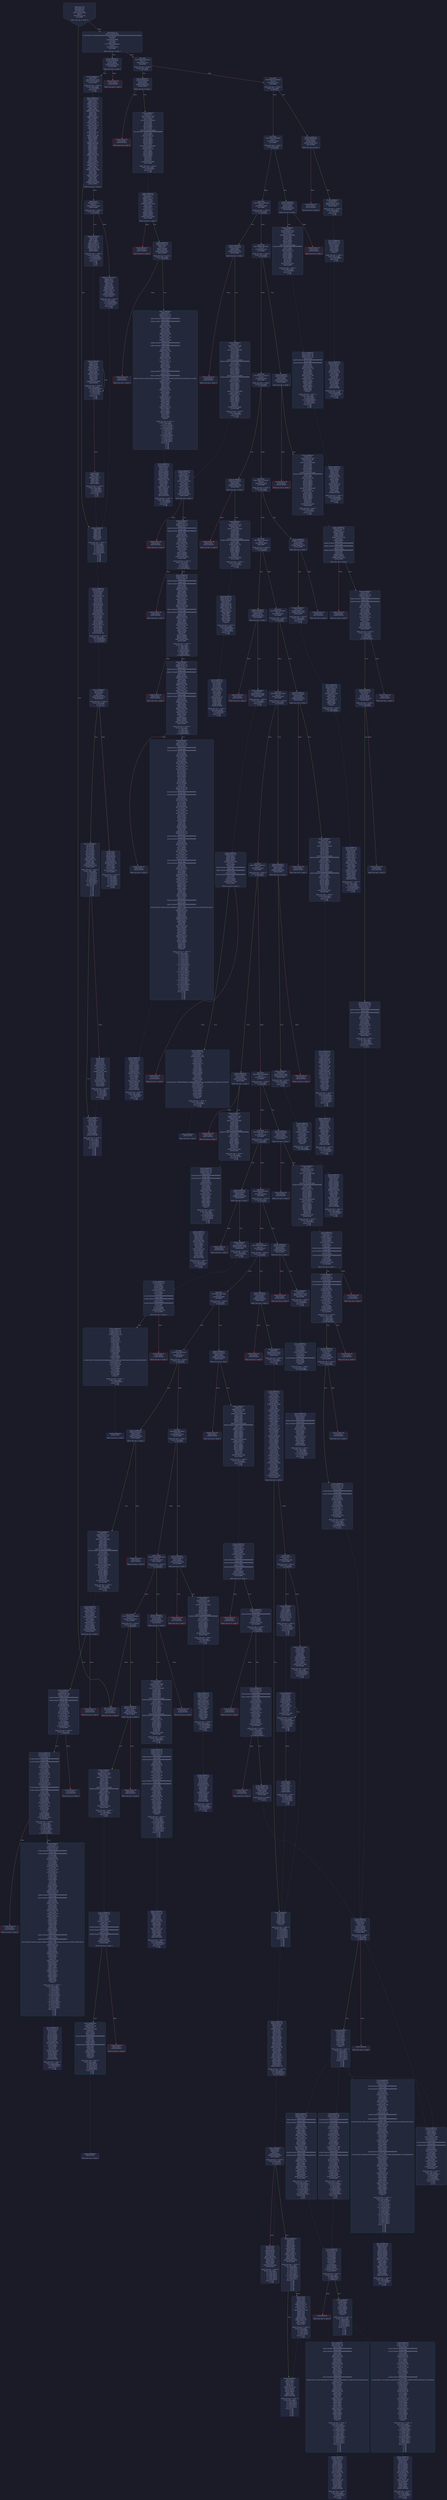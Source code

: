 digraph G {
    node [shape=box, style="filled, rounded", color="#565f89", fontcolor="#c0caf5", fontname="Helvetica", fillcolor="#24283b"];
    edge [color="#414868", fontcolor="#c0caf5", fontname="Helvetica"];
    bgcolor="#1a1b26";
    0 [ label = "[00] PUSH1 80
[02] PUSH1 40
[04] MSTORE
[05] PUSH1 04
[07] CALLDATASIZE
[08] LT
[09] PUSH2 011d
[0c] JUMPI

Stack size req: 0, sizeΔ: 0
" shape = invhouse]
    1 [ label = "[0d] PUSH1 00
[0f] CALLDATALOAD
[10] PUSH29 0100000000000000000000000000000000000000000000000000000000
[2e] SWAP1
[2f] DIV
[30] PUSH4 ffffffff
[35] AND
[36] DUP1
[37] PUSH4 06fdde03
[3c] EQ
[3d] PUSH2 0122
[40] JUMPI

Stack size req: 0, sizeΔ: 1
"]
    2 [ label = "[41] DUP1
[42] PUSH4 095ea7b3
[47] EQ
[48] PUSH2 01b2
[4b] JUMPI

Stack size req: 1, sizeΔ: 0
Entry->Op usage:
	0->71:EQ:1
"]
    3 [ label = "[4c] DUP1
[4d] PUSH4 18160ddd
[52] EQ
[53] PUSH2 0217
[56] JUMPI

Stack size req: 1, sizeΔ: 0
Entry->Op usage:
	0->82:EQ:1
"]
    4 [ label = "[57] DUP1
[58] PUSH4 1bf6e00d
[5d] EQ
[5e] PUSH2 0242
[61] JUMPI

Stack size req: 1, sizeΔ: 0
Entry->Op usage:
	0->93:EQ:1
"]
    5 [ label = "[62] DUP1
[63] PUSH4 23b872dd
[68] EQ
[69] PUSH2 0299
[6c] JUMPI

Stack size req: 1, sizeΔ: 0
Entry->Op usage:
	0->104:EQ:1
"]
    6 [ label = "[6d] DUP1
[6e] PUSH4 24bce60c
[73] EQ
[74] PUSH2 031e
[77] JUMPI

Stack size req: 1, sizeΔ: 0
Entry->Op usage:
	0->115:EQ:1
"]
    7 [ label = "[78] DUP1
[79] PUSH4 27e235e3
[7e] EQ
[7f] PUSH2 0383
[82] JUMPI

Stack size req: 1, sizeΔ: 0
Entry->Op usage:
	0->126:EQ:1
"]
    8 [ label = "[83] DUP1
[84] PUSH4 313ce567
[89] EQ
[8a] PUSH2 03da
[8d] JUMPI

Stack size req: 1, sizeΔ: 0
Entry->Op usage:
	0->137:EQ:1
"]
    9 [ label = "[8e] DUP1
[8f] PUSH4 3f4ba83a
[94] EQ
[95] PUSH2 040b
[98] JUMPI

Stack size req: 1, sizeΔ: 0
Entry->Op usage:
	0->148:EQ:1
"]
    10 [ label = "[99] DUP1
[9a] PUSH4 5c658165
[9f] EQ
[a0] PUSH2 0422
[a3] JUMPI

Stack size req: 1, sizeΔ: 0
Entry->Op usage:
	0->159:EQ:1
"]
    11 [ label = "[a4] DUP1
[a5] PUSH4 5c975abb
[aa] EQ
[ab] PUSH2 0499
[ae] JUMPI

Stack size req: 1, sizeΔ: 0
Entry->Op usage:
	0->170:EQ:1
"]
    12 [ label = "[af] DUP1
[b0] PUSH4 70a08231
[b5] EQ
[b6] PUSH2 04c8
[b9] JUMPI

Stack size req: 1, sizeΔ: 0
Entry->Op usage:
	0->181:EQ:1
"]
    13 [ label = "[ba] DUP1
[bb] PUSH4 7b46b80b
[c0] EQ
[c1] PUSH2 051f
[c4] JUMPI

Stack size req: 1, sizeΔ: 0
Entry->Op usage:
	0->192:EQ:1
"]
    14 [ label = "[c5] DUP1
[c6] PUSH4 8456cb59
[cb] EQ
[cc] PUSH2 0584
[cf] JUMPI

Stack size req: 1, sizeΔ: 0
Entry->Op usage:
	0->203:EQ:1
"]
    15 [ label = "[d0] DUP1
[d1] PUSH4 8da5cb5b
[d6] EQ
[d7] PUSH2 059b
[da] JUMPI

Stack size req: 1, sizeΔ: 0
Entry->Op usage:
	0->214:EQ:1
"]
    16 [ label = "[db] DUP1
[dc] PUSH4 95d89b41
[e1] EQ
[e2] PUSH2 05f2
[e5] JUMPI

Stack size req: 1, sizeΔ: 0
Entry->Op usage:
	0->225:EQ:1
"]
    17 [ label = "[e6] DUP1
[e7] PUSH4 9dc29fac
[ec] EQ
[ed] PUSH2 0682
[f0] JUMPI

Stack size req: 1, sizeΔ: 0
Entry->Op usage:
	0->236:EQ:1
"]
    18 [ label = "[f1] DUP1
[f2] PUSH4 a9059cbb
[f7] EQ
[f8] PUSH2 06e7
[fb] JUMPI

Stack size req: 1, sizeΔ: 0
Entry->Op usage:
	0->247:EQ:1
"]
    19 [ label = "[fc] DUP1
[fd] PUSH4 d0516650
[0102] EQ
[0103] PUSH2 074c
[0106] JUMPI

Stack size req: 1, sizeΔ: 0
Entry->Op usage:
	0->258:EQ:1
"]
    20 [ label = "[0107] DUP1
[0108] PUSH4 dd62ed3e
[010d] EQ
[010e] PUSH2 07a3
[0111] JUMPI

Stack size req: 1, sizeΔ: 0
Entry->Op usage:
	0->269:EQ:1
"]
    21 [ label = "[0112] DUP1
[0113] PUSH4 f2fde38b
[0118] EQ
[0119] PUSH2 081a
[011c] JUMPI

Stack size req: 1, sizeΔ: 0
Entry->Op usage:
	0->280:EQ:1
"]
    22 [ label = "[011d] JUMPDEST
[011e] PUSH1 00
[0120] DUP1
[0121] REVERT

Stack size req: 0, sizeΔ: 0
" color = "red"]
    23 [ label = "[0122] JUMPDEST
[0123] CALLVALUE
[0124] DUP1
[0125] ISZERO
[0126] PUSH2 012e
[0129] JUMPI

Stack size req: 0, sizeΔ: 1
"]
    24 [ label = "[012a] PUSH1 00
[012c] DUP1
[012d] REVERT

Stack size req: 0, sizeΔ: 0
" color = "red"]
    25 [ label = "[012e] JUMPDEST
[012f] POP
[0130] PUSH2 0137
[0133] PUSH2 085d
[0136] JUMP

Stack size req: 1, sizeΔ: 0
Entry->Op usage:
	0->303:POP:0
Entry->Exit:
	0->😵
"]
    26 [ label = "[0137] JUMPDEST
[0138] PUSH1 40
[013a] MLOAD
[013b] DUP1
[013c] DUP1
[013d] PUSH1 20
[013f] ADD
[0140] DUP3
[0141] DUP2
[0142] SUB
[0143] DUP3
[0144] MSTORE
[0145] DUP4
[0146] DUP2
[0147] DUP2
[0148] MLOAD
[0149] DUP2
[014a] MSTORE
[014b] PUSH1 20
[014d] ADD
[014e] SWAP2
[014f] POP
[0150] DUP1
[0151] MLOAD
[0152] SWAP1
[0153] PUSH1 20
[0155] ADD
[0156] SWAP1
[0157] DUP1
[0158] DUP4
[0159] DUP4
[015a] PUSH1 00

Stack size req: 1, sizeΔ: 9
Entry->Op usage:
	0->328:MLOAD:0
	0->337:MLOAD:0
	0->341:ADD:1
"]
    27 [ label = "[015c] JUMPDEST
[015d] DUP4
[015e] DUP2
[015f] LT
[0160] ISZERO
[0161] PUSH2 0177
[0164] JUMPI

Stack size req: 4, sizeΔ: 0
Entry->Op usage:
	0->351:LT:0
	3->351:LT:1
"]
    28 [ label = "[0165] DUP1
[0166] DUP3
[0167] ADD
[0168] MLOAD
[0169] DUP2
[016a] DUP5
[016b] ADD
[016c] MSTORE
[016d] PUSH1 20
[016f] DUP2
[0170] ADD
[0171] SWAP1
[0172] POP
[0173] PUSH2 015c
[0176] JUMP

Stack size req: 3, sizeΔ: 0
Entry->Op usage:
	0->359:ADD:1
	0->363:ADD:1
	0->368:ADD:0
	0->370:POP:0
	1->359:ADD:0
	2->363:ADD:0
Entry->Exit:
	0->😵
"]
    29 [ label = "[0177] JUMPDEST
[0178] POP
[0179] POP
[017a] POP
[017b] POP
[017c] SWAP1
[017d] POP
[017e] SWAP1
[017f] DUP2
[0180] ADD
[0181] SWAP1
[0182] PUSH1 1f
[0184] AND
[0185] DUP1
[0186] ISZERO
[0187] PUSH2 01a4
[018a] JUMPI

Stack size req: 7, sizeΔ: -5
Entry->Op usage:
	0->376:POP:0
	1->377:POP:0
	2->378:POP:0
	3->379:POP:0
	4->384:ADD:0
	4->388:AND:1
	4->390:ISZERO:0
	5->381:POP:0
	6->384:ADD:1
Entry->Exit:
	0->😵
	1->😵
	2->😵
	3->😵
	4->0
	5->😵
	6->😵
"]
    30 [ label = "[018b] DUP1
[018c] DUP3
[018d] SUB
[018e] DUP1
[018f] MLOAD
[0190] PUSH1 01
[0192] DUP4
[0193] PUSH1 20
[0195] SUB
[0196] PUSH2 0100
[0199] EXP
[019a] SUB
[019b] NOT
[019c] AND
[019d] DUP2
[019e] MSTORE
[019f] PUSH1 20
[01a1] ADD
[01a2] SWAP2
[01a3] POP

Stack size req: 2, sizeΔ: 0
Entry->Op usage:
	0->397:SUB:1
	0->405:SUB:1
	1->397:SUB:0
	1->419:POP:0
Entry->Exit:
	1->😵
"]
    31 [ label = "[01a4] JUMPDEST
[01a5] POP
[01a6] SWAP3
[01a7] POP
[01a8] POP
[01a9] POP
[01aa] PUSH1 40
[01ac] MLOAD
[01ad] DUP1
[01ae] SWAP2
[01af] SUB
[01b0] SWAP1
[01b1] RETURN

Stack size req: 5, sizeΔ: -5
Entry->Op usage:
	0->421:POP:0
	1->431:SUB:0
	2->424:POP:0
	3->425:POP:0
	4->423:POP:0
Entry->Exit:
	0->😵
	1->😵
	2->😵
	3->😵
	4->😵
" color = "darkblue"]
    32 [ label = "[01b2] JUMPDEST
[01b3] CALLVALUE
[01b4] DUP1
[01b5] ISZERO
[01b6] PUSH2 01be
[01b9] JUMPI

Stack size req: 0, sizeΔ: 1
"]
    33 [ label = "[01ba] PUSH1 00
[01bc] DUP1
[01bd] REVERT

Stack size req: 0, sizeΔ: 0
" color = "red"]
    34 [ label = "[01be] JUMPDEST
[01bf] POP
[01c0] PUSH2 01fd
[01c3] PUSH1 04
[01c5] DUP1
[01c6] CALLDATASIZE
[01c7] SUB
[01c8] DUP2
[01c9] ADD
[01ca] SWAP1
[01cb] DUP1
[01cc] DUP1
[01cd] CALLDATALOAD
[01ce] PUSH20 ffffffffffffffffffffffffffffffffffffffff
[01e3] AND
[01e4] SWAP1
[01e5] PUSH1 20
[01e7] ADD
[01e8] SWAP1
[01e9] SWAP3
[01ea] SWAP2
[01eb] SWAP1
[01ec] DUP1
[01ed] CALLDATALOAD
[01ee] SWAP1
[01ef] PUSH1 20
[01f1] ADD
[01f2] SWAP1
[01f3] SWAP3
[01f4] SWAP2
[01f5] SWAP1
[01f6] POP
[01f7] POP
[01f8] POP
[01f9] PUSH2 08fb
[01fc] JUMP

Stack size req: 1, sizeΔ: 2
Entry->Op usage:
	0->447:POP:0
Entry->Exit:
	0->😵
"]
    35 [ label = "[01fd] JUMPDEST
[01fe] PUSH1 40
[0200] MLOAD
[0201] DUP1
[0202] DUP3
[0203] ISZERO
[0204] ISZERO
[0205] ISZERO
[0206] ISZERO
[0207] DUP2
[0208] MSTORE
[0209] PUSH1 20
[020b] ADD
[020c] SWAP2
[020d] POP
[020e] POP
[020f] PUSH1 40
[0211] MLOAD
[0212] DUP1
[0213] SWAP2
[0214] SUB
[0215] SWAP1
[0216] RETURN

Stack size req: 1, sizeΔ: -1
Entry->Op usage:
	0->515:ISZERO:0
	0->525:POP:0
Entry->Exit:
	0->😵
" color = "darkblue"]
    36 [ label = "[0217] JUMPDEST
[0218] CALLVALUE
[0219] DUP1
[021a] ISZERO
[021b] PUSH2 0223
[021e] JUMPI

Stack size req: 0, sizeΔ: 1
"]
    37 [ label = "[021f] PUSH1 00
[0221] DUP1
[0222] REVERT

Stack size req: 0, sizeΔ: 0
" color = "red"]
    38 [ label = "[0223] JUMPDEST
[0224] POP
[0225] PUSH2 022c
[0228] PUSH2 0a17
[022b] JUMP

Stack size req: 1, sizeΔ: 0
Entry->Op usage:
	0->548:POP:0
Entry->Exit:
	0->😵
"]
    39 [ label = "[022c] JUMPDEST
[022d] PUSH1 40
[022f] MLOAD
[0230] DUP1
[0231] DUP3
[0232] DUP2
[0233] MSTORE
[0234] PUSH1 20
[0236] ADD
[0237] SWAP2
[0238] POP
[0239] POP
[023a] PUSH1 40
[023c] MLOAD
[023d] DUP1
[023e] SWAP2
[023f] SUB
[0240] SWAP1
[0241] RETURN

Stack size req: 1, sizeΔ: -1
Entry->Op usage:
	0->563:MSTORE:1
	0->568:POP:0
Entry->Exit:
	0->😵
" color = "darkblue"]
    40 [ label = "[0242] JUMPDEST
[0243] CALLVALUE
[0244] DUP1
[0245] ISZERO
[0246] PUSH2 024e
[0249] JUMPI

Stack size req: 0, sizeΔ: 1
"]
    41 [ label = "[024a] PUSH1 00
[024c] DUP1
[024d] REVERT

Stack size req: 0, sizeΔ: 0
" color = "red"]
    42 [ label = "[024e] JUMPDEST
[024f] POP
[0250] PUSH2 0283
[0253] PUSH1 04
[0255] DUP1
[0256] CALLDATASIZE
[0257] SUB
[0258] DUP2
[0259] ADD
[025a] SWAP1
[025b] DUP1
[025c] DUP1
[025d] CALLDATALOAD
[025e] PUSH20 ffffffffffffffffffffffffffffffffffffffff
[0273] AND
[0274] SWAP1
[0275] PUSH1 20
[0277] ADD
[0278] SWAP1
[0279] SWAP3
[027a] SWAP2
[027b] SWAP1
[027c] POP
[027d] POP
[027e] POP
[027f] PUSH2 0a21
[0282] JUMP

Stack size req: 1, sizeΔ: 1
Entry->Op usage:
	0->591:POP:0
Entry->Exit:
	0->😵
"]
    43 [ label = "[0283] JUMPDEST
[0284] PUSH1 40
[0286] MLOAD
[0287] DUP1
[0288] DUP3
[0289] DUP2
[028a] MSTORE
[028b] PUSH1 20
[028d] ADD
[028e] SWAP2
[028f] POP
[0290] POP
[0291] PUSH1 40
[0293] MLOAD
[0294] DUP1
[0295] SWAP2
[0296] SUB
[0297] SWAP1
[0298] RETURN

Stack size req: 1, sizeΔ: -1
Entry->Op usage:
	0->650:MSTORE:1
	0->655:POP:0
Entry->Exit:
	0->😵
" color = "darkblue"]
    44 [ label = "[0299] JUMPDEST
[029a] CALLVALUE
[029b] DUP1
[029c] ISZERO
[029d] PUSH2 02a5
[02a0] JUMPI

Stack size req: 0, sizeΔ: 1
"]
    45 [ label = "[02a1] PUSH1 00
[02a3] DUP1
[02a4] REVERT

Stack size req: 0, sizeΔ: 0
" color = "red"]
    46 [ label = "[02a5] JUMPDEST
[02a6] POP
[02a7] PUSH2 0304
[02aa] PUSH1 04
[02ac] DUP1
[02ad] CALLDATASIZE
[02ae] SUB
[02af] DUP2
[02b0] ADD
[02b1] SWAP1
[02b2] DUP1
[02b3] DUP1
[02b4] CALLDATALOAD
[02b5] PUSH20 ffffffffffffffffffffffffffffffffffffffff
[02ca] AND
[02cb] SWAP1
[02cc] PUSH1 20
[02ce] ADD
[02cf] SWAP1
[02d0] SWAP3
[02d1] SWAP2
[02d2] SWAP1
[02d3] DUP1
[02d4] CALLDATALOAD
[02d5] PUSH20 ffffffffffffffffffffffffffffffffffffffff
[02ea] AND
[02eb] SWAP1
[02ec] PUSH1 20
[02ee] ADD
[02ef] SWAP1
[02f0] SWAP3
[02f1] SWAP2
[02f2] SWAP1
[02f3] DUP1
[02f4] CALLDATALOAD
[02f5] SWAP1
[02f6] PUSH1 20
[02f8] ADD
[02f9] SWAP1
[02fa] SWAP3
[02fb] SWAP2
[02fc] SWAP1
[02fd] POP
[02fe] POP
[02ff] POP
[0300] PUSH2 0a6a
[0303] JUMP

Stack size req: 1, sizeΔ: 3
Entry->Op usage:
	0->678:POP:0
Entry->Exit:
	0->😵
"]
    47 [ label = "[0304] JUMPDEST
[0305] PUSH1 40
[0307] MLOAD
[0308] DUP1
[0309] DUP3
[030a] ISZERO
[030b] ISZERO
[030c] ISZERO
[030d] ISZERO
[030e] DUP2
[030f] MSTORE
[0310] PUSH1 20
[0312] ADD
[0313] SWAP2
[0314] POP
[0315] POP
[0316] PUSH1 40
[0318] MLOAD
[0319] DUP1
[031a] SWAP2
[031b] SUB
[031c] SWAP1
[031d] RETURN

Stack size req: 1, sizeΔ: -1
Entry->Op usage:
	0->778:ISZERO:0
	0->788:POP:0
Entry->Exit:
	0->😵
" color = "darkblue"]
    48 [ label = "[031e] JUMPDEST
[031f] CALLVALUE
[0320] DUP1
[0321] ISZERO
[0322] PUSH2 032a
[0325] JUMPI

Stack size req: 0, sizeΔ: 1
"]
    49 [ label = "[0326] PUSH1 00
[0328] DUP1
[0329] REVERT

Stack size req: 0, sizeΔ: 0
" color = "red"]
    50 [ label = "[032a] JUMPDEST
[032b] POP
[032c] PUSH2 0369
[032f] PUSH1 04
[0331] DUP1
[0332] CALLDATASIZE
[0333] SUB
[0334] DUP2
[0335] ADD
[0336] SWAP1
[0337] DUP1
[0338] DUP1
[0339] CALLDATALOAD
[033a] PUSH20 ffffffffffffffffffffffffffffffffffffffff
[034f] AND
[0350] SWAP1
[0351] PUSH1 20
[0353] ADD
[0354] SWAP1
[0355] SWAP3
[0356] SWAP2
[0357] SWAP1
[0358] DUP1
[0359] CALLDATALOAD
[035a] SWAP1
[035b] PUSH1 20
[035d] ADD
[035e] SWAP1
[035f] SWAP3
[0360] SWAP2
[0361] SWAP1
[0362] POP
[0363] POP
[0364] POP
[0365] PUSH2 0d83
[0368] JUMP

Stack size req: 1, sizeΔ: 2
Entry->Op usage:
	0->811:POP:0
Entry->Exit:
	0->😵
"]
    51 [ label = "[0369] JUMPDEST
[036a] PUSH1 40
[036c] MLOAD
[036d] DUP1
[036e] DUP3
[036f] ISZERO
[0370] ISZERO
[0371] ISZERO
[0372] ISZERO
[0373] DUP2
[0374] MSTORE
[0375] PUSH1 20
[0377] ADD
[0378] SWAP2
[0379] POP
[037a] POP
[037b] PUSH1 40
[037d] MLOAD
[037e] DUP1
[037f] SWAP2
[0380] SUB
[0381] SWAP1
[0382] RETURN

Stack size req: 1, sizeΔ: -1
Entry->Op usage:
	0->879:ISZERO:0
	0->889:POP:0
Entry->Exit:
	0->😵
" color = "darkblue"]
    52 [ label = "[0383] JUMPDEST
[0384] CALLVALUE
[0385] DUP1
[0386] ISZERO
[0387] PUSH2 038f
[038a] JUMPI

Stack size req: 0, sizeΔ: 1
"]
    53 [ label = "[038b] PUSH1 00
[038d] DUP1
[038e] REVERT

Stack size req: 0, sizeΔ: 0
" color = "red"]
    54 [ label = "[038f] JUMPDEST
[0390] POP
[0391] PUSH2 03c4
[0394] PUSH1 04
[0396] DUP1
[0397] CALLDATASIZE
[0398] SUB
[0399] DUP2
[039a] ADD
[039b] SWAP1
[039c] DUP1
[039d] DUP1
[039e] CALLDATALOAD
[039f] PUSH20 ffffffffffffffffffffffffffffffffffffffff
[03b4] AND
[03b5] SWAP1
[03b6] PUSH1 20
[03b8] ADD
[03b9] SWAP1
[03ba] SWAP3
[03bb] SWAP2
[03bc] SWAP1
[03bd] POP
[03be] POP
[03bf] POP
[03c0] PUSH2 0fad
[03c3] JUMP

Stack size req: 1, sizeΔ: 1
Entry->Op usage:
	0->912:POP:0
Entry->Exit:
	0->😵
"]
    55 [ label = "[03c4] JUMPDEST
[03c5] PUSH1 40
[03c7] MLOAD
[03c8] DUP1
[03c9] DUP3
[03ca] DUP2
[03cb] MSTORE
[03cc] PUSH1 20
[03ce] ADD
[03cf] SWAP2
[03d0] POP
[03d1] POP
[03d2] PUSH1 40
[03d4] MLOAD
[03d5] DUP1
[03d6] SWAP2
[03d7] SUB
[03d8] SWAP1
[03d9] RETURN

Stack size req: 1, sizeΔ: -1
Entry->Op usage:
	0->971:MSTORE:1
	0->976:POP:0
Entry->Exit:
	0->😵
" color = "darkblue"]
    56 [ label = "[03da] JUMPDEST
[03db] CALLVALUE
[03dc] DUP1
[03dd] ISZERO
[03de] PUSH2 03e6
[03e1] JUMPI

Stack size req: 0, sizeΔ: 1
"]
    57 [ label = "[03e2] PUSH1 00
[03e4] DUP1
[03e5] REVERT

Stack size req: 0, sizeΔ: 0
" color = "red"]
    58 [ label = "[03e6] JUMPDEST
[03e7] POP
[03e8] PUSH2 03ef
[03eb] PUSH2 0fc5
[03ee] JUMP

Stack size req: 1, sizeΔ: 0
Entry->Op usage:
	0->999:POP:0
Entry->Exit:
	0->😵
"]
    59 [ label = "[03ef] JUMPDEST
[03f0] PUSH1 40
[03f2] MLOAD
[03f3] DUP1
[03f4] DUP3
[03f5] PUSH1 ff
[03f7] AND
[03f8] PUSH1 ff
[03fa] AND
[03fb] DUP2
[03fc] MSTORE
[03fd] PUSH1 20
[03ff] ADD
[0400] SWAP2
[0401] POP
[0402] POP
[0403] PUSH1 40
[0405] MLOAD
[0406] DUP1
[0407] SWAP2
[0408] SUB
[0409] SWAP1
[040a] RETURN

Stack size req: 1, sizeΔ: -1
Entry->Op usage:
	0->1015:AND:1
	0->1018:AND:1
	0->1020:MSTORE:1
	0->1025:POP:0
Entry->Exit:
	0->😵
" color = "darkblue"]
    60 [ label = "[040b] JUMPDEST
[040c] CALLVALUE
[040d] DUP1
[040e] ISZERO
[040f] PUSH2 0417
[0412] JUMPI

Stack size req: 0, sizeΔ: 1
"]
    61 [ label = "[0413] PUSH1 00
[0415] DUP1
[0416] REVERT

Stack size req: 0, sizeΔ: 0
" color = "red"]
    62 [ label = "[0417] JUMPDEST
[0418] POP
[0419] PUSH2 0420
[041c] PUSH2 0fd8
[041f] JUMP

Stack size req: 1, sizeΔ: 0
Entry->Op usage:
	0->1048:POP:0
Entry->Exit:
	0->😵
"]
    63 [ label = "[0420] JUMPDEST
[0421] STOP

Stack size req: 0, sizeΔ: 0
" color = "darkblue"]
    64 [ label = "[0422] JUMPDEST
[0423] CALLVALUE
[0424] DUP1
[0425] ISZERO
[0426] PUSH2 042e
[0429] JUMPI

Stack size req: 0, sizeΔ: 1
"]
    65 [ label = "[042a] PUSH1 00
[042c] DUP1
[042d] REVERT

Stack size req: 0, sizeΔ: 0
" color = "red"]
    66 [ label = "[042e] JUMPDEST
[042f] POP
[0430] PUSH2 0483
[0433] PUSH1 04
[0435] DUP1
[0436] CALLDATASIZE
[0437] SUB
[0438] DUP2
[0439] ADD
[043a] SWAP1
[043b] DUP1
[043c] DUP1
[043d] CALLDATALOAD
[043e] PUSH20 ffffffffffffffffffffffffffffffffffffffff
[0453] AND
[0454] SWAP1
[0455] PUSH1 20
[0457] ADD
[0458] SWAP1
[0459] SWAP3
[045a] SWAP2
[045b] SWAP1
[045c] DUP1
[045d] CALLDATALOAD
[045e] PUSH20 ffffffffffffffffffffffffffffffffffffffff
[0473] AND
[0474] SWAP1
[0475] PUSH1 20
[0477] ADD
[0478] SWAP1
[0479] SWAP3
[047a] SWAP2
[047b] SWAP1
[047c] POP
[047d] POP
[047e] POP
[047f] PUSH2 107b
[0482] JUMP

Stack size req: 1, sizeΔ: 2
Entry->Op usage:
	0->1071:POP:0
Entry->Exit:
	0->😵
"]
    67 [ label = "[0483] JUMPDEST
[0484] PUSH1 40
[0486] MLOAD
[0487] DUP1
[0488] DUP3
[0489] DUP2
[048a] MSTORE
[048b] PUSH1 20
[048d] ADD
[048e] SWAP2
[048f] POP
[0490] POP
[0491] PUSH1 40
[0493] MLOAD
[0494] DUP1
[0495] SWAP2
[0496] SUB
[0497] SWAP1
[0498] RETURN

Stack size req: 1, sizeΔ: -1
Entry->Op usage:
	0->1162:MSTORE:1
	0->1167:POP:0
Entry->Exit:
	0->😵
" color = "darkblue"]
    68 [ label = "[0499] JUMPDEST
[049a] CALLVALUE
[049b] DUP1
[049c] ISZERO
[049d] PUSH2 04a5
[04a0] JUMPI

Stack size req: 0, sizeΔ: 1
"]
    69 [ label = "[04a1] PUSH1 00
[04a3] DUP1
[04a4] REVERT

Stack size req: 0, sizeΔ: 0
" color = "red"]
    70 [ label = "[04a5] JUMPDEST
[04a6] POP
[04a7] PUSH2 04ae
[04aa] PUSH2 10a0
[04ad] JUMP

Stack size req: 1, sizeΔ: 0
Entry->Op usage:
	0->1190:POP:0
Entry->Exit:
	0->😵
"]
    71 [ label = "[04ae] JUMPDEST
[04af] PUSH1 40
[04b1] MLOAD
[04b2] DUP1
[04b3] DUP3
[04b4] ISZERO
[04b5] ISZERO
[04b6] ISZERO
[04b7] ISZERO
[04b8] DUP2
[04b9] MSTORE
[04ba] PUSH1 20
[04bc] ADD
[04bd] SWAP2
[04be] POP
[04bf] POP
[04c0] PUSH1 40
[04c2] MLOAD
[04c3] DUP1
[04c4] SWAP2
[04c5] SUB
[04c6] SWAP1
[04c7] RETURN

Stack size req: 1, sizeΔ: -1
Entry->Op usage:
	0->1204:ISZERO:0
	0->1214:POP:0
Entry->Exit:
	0->😵
" color = "darkblue"]
    72 [ label = "[04c8] JUMPDEST
[04c9] CALLVALUE
[04ca] DUP1
[04cb] ISZERO
[04cc] PUSH2 04d4
[04cf] JUMPI

Stack size req: 0, sizeΔ: 1
"]
    73 [ label = "[04d0] PUSH1 00
[04d2] DUP1
[04d3] REVERT

Stack size req: 0, sizeΔ: 0
" color = "red"]
    74 [ label = "[04d4] JUMPDEST
[04d5] POP
[04d6] PUSH2 0509
[04d9] PUSH1 04
[04db] DUP1
[04dc] CALLDATASIZE
[04dd] SUB
[04de] DUP2
[04df] ADD
[04e0] SWAP1
[04e1] DUP1
[04e2] DUP1
[04e3] CALLDATALOAD
[04e4] PUSH20 ffffffffffffffffffffffffffffffffffffffff
[04f9] AND
[04fa] SWAP1
[04fb] PUSH1 20
[04fd] ADD
[04fe] SWAP1
[04ff] SWAP3
[0500] SWAP2
[0501] SWAP1
[0502] POP
[0503] POP
[0504] POP
[0505] PUSH2 10b3
[0508] JUMP

Stack size req: 1, sizeΔ: 1
Entry->Op usage:
	0->1237:POP:0
Entry->Exit:
	0->😵
"]
    75 [ label = "[0509] JUMPDEST
[050a] PUSH1 40
[050c] MLOAD
[050d] DUP1
[050e] DUP3
[050f] DUP2
[0510] MSTORE
[0511] PUSH1 20
[0513] ADD
[0514] SWAP2
[0515] POP
[0516] POP
[0517] PUSH1 40
[0519] MLOAD
[051a] DUP1
[051b] SWAP2
[051c] SUB
[051d] SWAP1
[051e] RETURN

Stack size req: 1, sizeΔ: -1
Entry->Op usage:
	0->1296:MSTORE:1
	0->1301:POP:0
Entry->Exit:
	0->😵
" color = "darkblue"]
    76 [ label = "[051f] JUMPDEST
[0520] CALLVALUE
[0521] DUP1
[0522] ISZERO
[0523] PUSH2 052b
[0526] JUMPI

Stack size req: 0, sizeΔ: 1
"]
    77 [ label = "[0527] PUSH1 00
[0529] DUP1
[052a] REVERT

Stack size req: 0, sizeΔ: 0
" color = "red"]
    78 [ label = "[052b] JUMPDEST
[052c] POP
[052d] PUSH2 056a
[0530] PUSH1 04
[0532] DUP1
[0533] CALLDATASIZE
[0534] SUB
[0535] DUP2
[0536] ADD
[0537] SWAP1
[0538] DUP1
[0539] DUP1
[053a] CALLDATALOAD
[053b] PUSH20 ffffffffffffffffffffffffffffffffffffffff
[0550] AND
[0551] SWAP1
[0552] PUSH1 20
[0554] ADD
[0555] SWAP1
[0556] SWAP3
[0557] SWAP2
[0558] SWAP1
[0559] DUP1
[055a] CALLDATALOAD
[055b] SWAP1
[055c] PUSH1 20
[055e] ADD
[055f] SWAP1
[0560] SWAP3
[0561] SWAP2
[0562] SWAP1
[0563] POP
[0564] POP
[0565] POP
[0566] PUSH2 10fc
[0569] JUMP

Stack size req: 1, sizeΔ: 2
Entry->Op usage:
	0->1324:POP:0
Entry->Exit:
	0->😵
"]
    79 [ label = "[056a] JUMPDEST
[056b] PUSH1 40
[056d] MLOAD
[056e] DUP1
[056f] DUP3
[0570] ISZERO
[0571] ISZERO
[0572] ISZERO
[0573] ISZERO
[0574] DUP2
[0575] MSTORE
[0576] PUSH1 20
[0578] ADD
[0579] SWAP2
[057a] POP
[057b] POP
[057c] PUSH1 40
[057e] MLOAD
[057f] DUP1
[0580] SWAP2
[0581] SUB
[0582] SWAP1
[0583] RETURN

Stack size req: 1, sizeΔ: -1
Entry->Op usage:
	0->1392:ISZERO:0
	0->1402:POP:0
Entry->Exit:
	0->😵
" color = "darkblue"]
    80 [ label = "[0584] JUMPDEST
[0585] CALLVALUE
[0586] DUP1
[0587] ISZERO
[0588] PUSH2 0590
[058b] JUMPI

Stack size req: 0, sizeΔ: 1
"]
    81 [ label = "[058c] PUSH1 00
[058e] DUP1
[058f] REVERT

Stack size req: 0, sizeΔ: 0
" color = "red"]
    82 [ label = "[0590] JUMPDEST
[0591] POP
[0592] PUSH2 0599
[0595] PUSH2 1326
[0598] JUMP

Stack size req: 1, sizeΔ: 0
Entry->Op usage:
	0->1425:POP:0
Entry->Exit:
	0->😵
"]
    83 [ label = "[0599] JUMPDEST
[059a] STOP

Stack size req: 0, sizeΔ: 0
" color = "darkblue"]
    84 [ label = "[059b] JUMPDEST
[059c] CALLVALUE
[059d] DUP1
[059e] ISZERO
[059f] PUSH2 05a7
[05a2] JUMPI

Stack size req: 0, sizeΔ: 1
"]
    85 [ label = "[05a3] PUSH1 00
[05a5] DUP1
[05a6] REVERT

Stack size req: 0, sizeΔ: 0
" color = "red"]
    86 [ label = "[05a7] JUMPDEST
[05a8] POP
[05a9] PUSH2 05b0
[05ac] PUSH2 13ca
[05af] JUMP

Stack size req: 1, sizeΔ: 0
Entry->Op usage:
	0->1448:POP:0
Entry->Exit:
	0->😵
"]
    87 [ label = "[05b0] JUMPDEST
[05b1] PUSH1 40
[05b3] MLOAD
[05b4] DUP1
[05b5] DUP3
[05b6] PUSH20 ffffffffffffffffffffffffffffffffffffffff
[05cb] AND
[05cc] PUSH20 ffffffffffffffffffffffffffffffffffffffff
[05e1] AND
[05e2] DUP2
[05e3] MSTORE
[05e4] PUSH1 20
[05e6] ADD
[05e7] SWAP2
[05e8] POP
[05e9] POP
[05ea] PUSH1 40
[05ec] MLOAD
[05ed] DUP1
[05ee] SWAP2
[05ef] SUB
[05f0] SWAP1
[05f1] RETURN

Stack size req: 1, sizeΔ: -1
Entry->Op usage:
	0->1483:AND:1
	0->1505:AND:1
	0->1507:MSTORE:1
	0->1512:POP:0
Entry->Exit:
	0->😵
" color = "darkblue"]
    88 [ label = "[05f2] JUMPDEST
[05f3] CALLVALUE
[05f4] DUP1
[05f5] ISZERO
[05f6] PUSH2 05fe
[05f9] JUMPI

Stack size req: 0, sizeΔ: 1
"]
    89 [ label = "[05fa] PUSH1 00
[05fc] DUP1
[05fd] REVERT

Stack size req: 0, sizeΔ: 0
" color = "red"]
    90 [ label = "[05fe] JUMPDEST
[05ff] POP
[0600] PUSH2 0607
[0603] PUSH2 13ef
[0606] JUMP

Stack size req: 1, sizeΔ: 0
Entry->Op usage:
	0->1535:POP:0
Entry->Exit:
	0->😵
"]
    91 [ label = "[0607] JUMPDEST
[0608] PUSH1 40
[060a] MLOAD
[060b] DUP1
[060c] DUP1
[060d] PUSH1 20
[060f] ADD
[0610] DUP3
[0611] DUP2
[0612] SUB
[0613] DUP3
[0614] MSTORE
[0615] DUP4
[0616] DUP2
[0617] DUP2
[0618] MLOAD
[0619] DUP2
[061a] MSTORE
[061b] PUSH1 20
[061d] ADD
[061e] SWAP2
[061f] POP
[0620] DUP1
[0621] MLOAD
[0622] SWAP1
[0623] PUSH1 20
[0625] ADD
[0626] SWAP1
[0627] DUP1
[0628] DUP4
[0629] DUP4
[062a] PUSH1 00

Stack size req: 1, sizeΔ: 9
Entry->Op usage:
	0->1560:MLOAD:0
	0->1569:MLOAD:0
	0->1573:ADD:1
"]
    92 [ label = "[062c] JUMPDEST
[062d] DUP4
[062e] DUP2
[062f] LT
[0630] ISZERO
[0631] PUSH2 0647
[0634] JUMPI

Stack size req: 4, sizeΔ: 0
Entry->Op usage:
	0->1583:LT:0
	3->1583:LT:1
"]
    93 [ label = "[0635] DUP1
[0636] DUP3
[0637] ADD
[0638] MLOAD
[0639] DUP2
[063a] DUP5
[063b] ADD
[063c] MSTORE
[063d] PUSH1 20
[063f] DUP2
[0640] ADD
[0641] SWAP1
[0642] POP
[0643] PUSH2 062c
[0646] JUMP

Stack size req: 3, sizeΔ: 0
Entry->Op usage:
	0->1591:ADD:1
	0->1595:ADD:1
	0->1600:ADD:0
	0->1602:POP:0
	1->1591:ADD:0
	2->1595:ADD:0
Entry->Exit:
	0->😵
"]
    94 [ label = "[0647] JUMPDEST
[0648] POP
[0649] POP
[064a] POP
[064b] POP
[064c] SWAP1
[064d] POP
[064e] SWAP1
[064f] DUP2
[0650] ADD
[0651] SWAP1
[0652] PUSH1 1f
[0654] AND
[0655] DUP1
[0656] ISZERO
[0657] PUSH2 0674
[065a] JUMPI

Stack size req: 7, sizeΔ: -5
Entry->Op usage:
	0->1608:POP:0
	1->1609:POP:0
	2->1610:POP:0
	3->1611:POP:0
	4->1616:ADD:0
	4->1620:AND:1
	4->1622:ISZERO:0
	5->1613:POP:0
	6->1616:ADD:1
Entry->Exit:
	0->😵
	1->😵
	2->😵
	3->😵
	4->0
	5->😵
	6->😵
"]
    95 [ label = "[065b] DUP1
[065c] DUP3
[065d] SUB
[065e] DUP1
[065f] MLOAD
[0660] PUSH1 01
[0662] DUP4
[0663] PUSH1 20
[0665] SUB
[0666] PUSH2 0100
[0669] EXP
[066a] SUB
[066b] NOT
[066c] AND
[066d] DUP2
[066e] MSTORE
[066f] PUSH1 20
[0671] ADD
[0672] SWAP2
[0673] POP

Stack size req: 2, sizeΔ: 0
Entry->Op usage:
	0->1629:SUB:1
	0->1637:SUB:1
	1->1629:SUB:0
	1->1651:POP:0
Entry->Exit:
	1->😵
"]
    96 [ label = "[0674] JUMPDEST
[0675] POP
[0676] SWAP3
[0677] POP
[0678] POP
[0679] POP
[067a] PUSH1 40
[067c] MLOAD
[067d] DUP1
[067e] SWAP2
[067f] SUB
[0680] SWAP1
[0681] RETURN

Stack size req: 5, sizeΔ: -5
Entry->Op usage:
	0->1653:POP:0
	1->1663:SUB:0
	2->1656:POP:0
	3->1657:POP:0
	4->1655:POP:0
Entry->Exit:
	0->😵
	1->😵
	2->😵
	3->😵
	4->😵
" color = "darkblue"]
    97 [ label = "[0682] JUMPDEST
[0683] CALLVALUE
[0684] DUP1
[0685] ISZERO
[0686] PUSH2 068e
[0689] JUMPI

Stack size req: 0, sizeΔ: 1
"]
    98 [ label = "[068a] PUSH1 00
[068c] DUP1
[068d] REVERT

Stack size req: 0, sizeΔ: 0
" color = "red"]
    99 [ label = "[068e] JUMPDEST
[068f] POP
[0690] PUSH2 06cd
[0693] PUSH1 04
[0695] DUP1
[0696] CALLDATASIZE
[0697] SUB
[0698] DUP2
[0699] ADD
[069a] SWAP1
[069b] DUP1
[069c] DUP1
[069d] CALLDATALOAD
[069e] PUSH20 ffffffffffffffffffffffffffffffffffffffff
[06b3] AND
[06b4] SWAP1
[06b5] PUSH1 20
[06b7] ADD
[06b8] SWAP1
[06b9] SWAP3
[06ba] SWAP2
[06bb] SWAP1
[06bc] DUP1
[06bd] CALLDATALOAD
[06be] SWAP1
[06bf] PUSH1 20
[06c1] ADD
[06c2] SWAP1
[06c3] SWAP3
[06c4] SWAP2
[06c5] SWAP1
[06c6] POP
[06c7] POP
[06c8] POP
[06c9] PUSH2 148d
[06cc] JUMP

Stack size req: 1, sizeΔ: 2
Entry->Op usage:
	0->1679:POP:0
Entry->Exit:
	0->😵
"]
    100 [ label = "[06cd] JUMPDEST
[06ce] PUSH1 40
[06d0] MLOAD
[06d1] DUP1
[06d2] DUP3
[06d3] ISZERO
[06d4] ISZERO
[06d5] ISZERO
[06d6] ISZERO
[06d7] DUP2
[06d8] MSTORE
[06d9] PUSH1 20
[06db] ADD
[06dc] SWAP2
[06dd] POP
[06de] POP
[06df] PUSH1 40
[06e1] MLOAD
[06e2] DUP1
[06e3] SWAP2
[06e4] SUB
[06e5] SWAP1
[06e6] RETURN

Stack size req: 1, sizeΔ: -1
Entry->Op usage:
	0->1747:ISZERO:0
	0->1757:POP:0
Entry->Exit:
	0->😵
" color = "darkblue"]
    101 [ label = "[06e7] JUMPDEST
[06e8] CALLVALUE
[06e9] DUP1
[06ea] ISZERO
[06eb] PUSH2 06f3
[06ee] JUMPI

Stack size req: 0, sizeΔ: 1
"]
    102 [ label = "[06ef] PUSH1 00
[06f1] DUP1
[06f2] REVERT

Stack size req: 0, sizeΔ: 0
" color = "red"]
    103 [ label = "[06f3] JUMPDEST
[06f4] POP
[06f5] PUSH2 0732
[06f8] PUSH1 04
[06fa] DUP1
[06fb] CALLDATASIZE
[06fc] SUB
[06fd] DUP2
[06fe] ADD
[06ff] SWAP1
[0700] DUP1
[0701] DUP1
[0702] CALLDATALOAD
[0703] PUSH20 ffffffffffffffffffffffffffffffffffffffff
[0718] AND
[0719] SWAP1
[071a] PUSH1 20
[071c] ADD
[071d] SWAP1
[071e] SWAP3
[071f] SWAP2
[0720] SWAP1
[0721] DUP1
[0722] CALLDATALOAD
[0723] SWAP1
[0724] PUSH1 20
[0726] ADD
[0727] SWAP1
[0728] SWAP3
[0729] SWAP2
[072a] SWAP1
[072b] POP
[072c] POP
[072d] POP
[072e] PUSH2 16ba
[0731] JUMP

Stack size req: 1, sizeΔ: 2
Entry->Op usage:
	0->1780:POP:0
Entry->Exit:
	0->😵
"]
    104 [ label = "[0732] JUMPDEST
[0733] PUSH1 40
[0735] MLOAD
[0736] DUP1
[0737] DUP3
[0738] ISZERO
[0739] ISZERO
[073a] ISZERO
[073b] ISZERO
[073c] DUP2
[073d] MSTORE
[073e] PUSH1 20
[0740] ADD
[0741] SWAP2
[0742] POP
[0743] POP
[0744] PUSH1 40
[0746] MLOAD
[0747] DUP1
[0748] SWAP2
[0749] SUB
[074a] SWAP1
[074b] RETURN

Stack size req: 1, sizeΔ: -1
Entry->Op usage:
	0->1848:ISZERO:0
	0->1858:POP:0
Entry->Exit:
	0->😵
" color = "darkblue"]
    105 [ label = "[074c] JUMPDEST
[074d] CALLVALUE
[074e] DUP1
[074f] ISZERO
[0750] PUSH2 0758
[0753] JUMPI

Stack size req: 0, sizeΔ: 1
"]
    106 [ label = "[0754] PUSH1 00
[0756] DUP1
[0757] REVERT

Stack size req: 0, sizeΔ: 0
" color = "red"]
    107 [ label = "[0758] JUMPDEST
[0759] POP
[075a] PUSH2 078d
[075d] PUSH1 04
[075f] DUP1
[0760] CALLDATASIZE
[0761] SUB
[0762] DUP2
[0763] ADD
[0764] SWAP1
[0765] DUP1
[0766] DUP1
[0767] CALLDATALOAD
[0768] PUSH20 ffffffffffffffffffffffffffffffffffffffff
[077d] AND
[077e] SWAP1
[077f] PUSH1 20
[0781] ADD
[0782] SWAP1
[0783] SWAP3
[0784] SWAP2
[0785] SWAP1
[0786] POP
[0787] POP
[0788] POP
[0789] PUSH2 18bd
[078c] JUMP

Stack size req: 1, sizeΔ: 1
Entry->Op usage:
	0->1881:POP:0
Entry->Exit:
	0->😵
"]
    108 [ label = "[078d] JUMPDEST
[078e] PUSH1 40
[0790] MLOAD
[0791] DUP1
[0792] DUP3
[0793] DUP2
[0794] MSTORE
[0795] PUSH1 20
[0797] ADD
[0798] SWAP2
[0799] POP
[079a] POP
[079b] PUSH1 40
[079d] MLOAD
[079e] DUP1
[079f] SWAP2
[07a0] SUB
[07a1] SWAP1
[07a2] RETURN

Stack size req: 1, sizeΔ: -1
Entry->Op usage:
	0->1940:MSTORE:1
	0->1945:POP:0
Entry->Exit:
	0->😵
" color = "darkblue"]
    109 [ label = "[07a3] JUMPDEST
[07a4] CALLVALUE
[07a5] DUP1
[07a6] ISZERO
[07a7] PUSH2 07af
[07aa] JUMPI

Stack size req: 0, sizeΔ: 1
"]
    110 [ label = "[07ab] PUSH1 00
[07ad] DUP1
[07ae] REVERT

Stack size req: 0, sizeΔ: 0
" color = "red"]
    111 [ label = "[07af] JUMPDEST
[07b0] POP
[07b1] PUSH2 0804
[07b4] PUSH1 04
[07b6] DUP1
[07b7] CALLDATASIZE
[07b8] SUB
[07b9] DUP2
[07ba] ADD
[07bb] SWAP1
[07bc] DUP1
[07bd] DUP1
[07be] CALLDATALOAD
[07bf] PUSH20 ffffffffffffffffffffffffffffffffffffffff
[07d4] AND
[07d5] SWAP1
[07d6] PUSH1 20
[07d8] ADD
[07d9] SWAP1
[07da] SWAP3
[07db] SWAP2
[07dc] SWAP1
[07dd] DUP1
[07de] CALLDATALOAD
[07df] PUSH20 ffffffffffffffffffffffffffffffffffffffff
[07f4] AND
[07f5] SWAP1
[07f6] PUSH1 20
[07f8] ADD
[07f9] SWAP1
[07fa] SWAP3
[07fb] SWAP2
[07fc] SWAP1
[07fd] POP
[07fe] POP
[07ff] POP
[0800] PUSH2 18d5
[0803] JUMP

Stack size req: 1, sizeΔ: 2
Entry->Op usage:
	0->1968:POP:0
Entry->Exit:
	0->😵
"]
    112 [ label = "[0804] JUMPDEST
[0805] PUSH1 40
[0807] MLOAD
[0808] DUP1
[0809] DUP3
[080a] DUP2
[080b] MSTORE
[080c] PUSH1 20
[080e] ADD
[080f] SWAP2
[0810] POP
[0811] POP
[0812] PUSH1 40
[0814] MLOAD
[0815] DUP1
[0816] SWAP2
[0817] SUB
[0818] SWAP1
[0819] RETURN

Stack size req: 1, sizeΔ: -1
Entry->Op usage:
	0->2059:MSTORE:1
	0->2064:POP:0
Entry->Exit:
	0->😵
" color = "darkblue"]
    113 [ label = "[081a] JUMPDEST
[081b] CALLVALUE
[081c] DUP1
[081d] ISZERO
[081e] PUSH2 0826
[0821] JUMPI

Stack size req: 0, sizeΔ: 1
"]
    114 [ label = "[0822] PUSH1 00
[0824] DUP1
[0825] REVERT

Stack size req: 0, sizeΔ: 0
" color = "red"]
    115 [ label = "[0826] JUMPDEST
[0827] POP
[0828] PUSH2 085b
[082b] PUSH1 04
[082d] DUP1
[082e] CALLDATASIZE
[082f] SUB
[0830] DUP2
[0831] ADD
[0832] SWAP1
[0833] DUP1
[0834] DUP1
[0835] CALLDATALOAD
[0836] PUSH20 ffffffffffffffffffffffffffffffffffffffff
[084b] AND
[084c] SWAP1
[084d] PUSH1 20
[084f] ADD
[0850] SWAP1
[0851] SWAP3
[0852] SWAP2
[0853] SWAP1
[0854] POP
[0855] POP
[0856] POP
[0857] PUSH2 195c
[085a] JUMP

Stack size req: 1, sizeΔ: 1
Entry->Op usage:
	0->2087:POP:0
Entry->Exit:
	0->😵
"]
    116 [ label = "[085b] JUMPDEST
[085c] STOP

Stack size req: 0, sizeΔ: 0
" color = "darkblue"]
    117 [ label = "[085d] JUMPDEST
[085e] PUSH1 02
[0860] DUP1
[0861] SLOAD
[0862] PUSH1 01
[0864] DUP2
[0865] PUSH1 01
[0867] AND
[0868] ISZERO
[0869] PUSH2 0100
[086c] MUL
[086d] SUB
[086e] AND
[086f] PUSH1 02
[0871] SWAP1
[0872] DIV
[0873] DUP1
[0874] PUSH1 1f
[0876] ADD
[0877] PUSH1 20
[0879] DUP1
[087a] SWAP2
[087b] DIV
[087c] MUL
[087d] PUSH1 20
[087f] ADD
[0880] PUSH1 40
[0882] MLOAD
[0883] SWAP1
[0884] DUP2
[0885] ADD
[0886] PUSH1 40
[0888] MSTORE
[0889] DUP1
[088a] SWAP3
[088b] SWAP2
[088c] SWAP1
[088d] DUP2
[088e] DUP2
[088f] MSTORE
[0890] PUSH1 20
[0892] ADD
[0893] DUP3
[0894] DUP1
[0895] SLOAD
[0896] PUSH1 01
[0898] DUP2
[0899] PUSH1 01
[089b] AND
[089c] ISZERO
[089d] PUSH2 0100
[08a0] MUL
[08a1] SUB
[08a2] AND
[08a3] PUSH1 02
[08a5] SWAP1
[08a6] DIV
[08a7] DUP1
[08a8] ISZERO
[08a9] PUSH2 08f3
[08ac] JUMPI

Stack size req: 0, sizeΔ: 6
"]
    118 [ label = "[08ad] DUP1
[08ae] PUSH1 1f
[08b0] LT
[08b1] PUSH2 08c8
[08b4] JUMPI

Stack size req: 1, sizeΔ: 0
Entry->Op usage:
	0->2224:LT:1
"]
    119 [ label = "[08b5] PUSH2 0100
[08b8] DUP1
[08b9] DUP4
[08ba] SLOAD
[08bb] DIV
[08bc] MUL
[08bd] DUP4
[08be] MSTORE
[08bf] SWAP2
[08c0] PUSH1 20
[08c2] ADD
[08c3] SWAP2
[08c4] PUSH2 08f3
[08c7] JUMP

Stack size req: 3, sizeΔ: 0
Entry->Op usage:
	1->2234:SLOAD:0
	2->2238:MSTORE:0
	2->2242:ADD:1
Entry->Exit:
	2->😵
"]
    120 [ label = "[08c8] JUMPDEST
[08c9] DUP3
[08ca] ADD
[08cb] SWAP2
[08cc] SWAP1
[08cd] PUSH1 00
[08cf] MSTORE
[08d0] PUSH1 20
[08d2] PUSH1 00
[08d4] SHA3
[08d5] SWAP1

Stack size req: 3, sizeΔ: 0
Entry->Op usage:
	0->2250:ADD:1
	1->2255:MSTORE:1
	2->2250:ADD:0
Entry->Exit:
	0->😵
	1->😵
	2->0
"]
    121 [ label = "[08d6] JUMPDEST
[08d7] DUP2
[08d8] SLOAD
[08d9] DUP2
[08da] MSTORE
[08db] SWAP1
[08dc] PUSH1 01
[08de] ADD
[08df] SWAP1
[08e0] PUSH1 20
[08e2] ADD
[08e3] DUP1
[08e4] DUP4
[08e5] GT
[08e6] PUSH2 08d6
[08e9] JUMPI

Stack size req: 3, sizeΔ: 0
Entry->Op usage:
	0->2266:MSTORE:0
	0->2274:ADD:1
	1->2264:SLOAD:0
	1->2270:ADD:1
	2->2277:GT:0
Entry->Exit:
	0->😵
	1->😵
"]
    122 [ label = "[08ea] DUP3
[08eb] SWAP1
[08ec] SUB
[08ed] PUSH1 1f
[08ef] AND
[08f0] DUP3
[08f1] ADD
[08f2] SWAP2

Stack size req: 3, sizeΔ: 0
Entry->Op usage:
	0->2284:SUB:0
	2->2284:SUB:1
	2->2289:ADD:0
Entry->Exit:
	0->😵
	2->0
"]
    123 [ label = "[08f3] JUMPDEST
[08f4] POP
[08f5] POP
[08f6] POP
[08f7] POP
[08f8] POP
[08f9] DUP2
[08fa] JUMP
Indirect!

Stack size req: 7, sizeΔ: -5
Entry->Op usage:
	0->2292:POP:0
	1->2293:POP:0
	2->2294:POP:0
	3->2295:POP:0
	4->2296:POP:0
	6->2298:JUMP:0
Entry->Exit:
	0->😵
	1->😵
	2->😵
	3->😵
	4->😵
" color = "teal"]
    124 [ label = "[08fb] JUMPDEST
[08fc] PUSH1 00
[08fe] DUP1
[08ff] PUSH1 14
[0901] SWAP1
[0902] SLOAD
[0903] SWAP1
[0904] PUSH2 0100
[0907] EXP
[0908] SWAP1
[0909] DIV
[090a] PUSH1 ff
[090c] AND
[090d] ISZERO
[090e] ISZERO
[090f] ISZERO
[0910] PUSH2 0918
[0913] JUMPI

Stack size req: 0, sizeΔ: 1
"]
    125 [ label = "[0914] PUSH1 00
[0916] DUP1
[0917] REVERT

Stack size req: 0, sizeΔ: 0
" color = "red"]
    126 [ label = "[0918] JUMPDEST
[0919] PUSH1 00
[091b] DUP3
[091c] GT
[091d] ISZERO
[091e] ISZERO
[091f] PUSH2 0927
[0922] JUMPI

Stack size req: 2, sizeΔ: 0
Entry->Op usage:
	1->2332:GT:0
"]
    127 [ label = "[0923] PUSH1 00
[0925] DUP1
[0926] REVERT

Stack size req: 0, sizeΔ: 0
" color = "red"]
    128 [ label = "[0927] JUMPDEST
[0928] DUP2
[0929] PUSH1 07
[092b] PUSH1 00
[092d] CALLER
[092e] PUSH20 ffffffffffffffffffffffffffffffffffffffff
[0943] AND
[0944] PUSH20 ffffffffffffffffffffffffffffffffffffffff
[0959] AND
[095a] DUP2
[095b] MSTORE
[095c] PUSH1 20
[095e] ADD
[095f] SWAP1
[0960] DUP2
[0961] MSTORE
[0962] PUSH1 20
[0964] ADD
[0965] PUSH1 00
[0967] SHA3
[0968] PUSH1 00
[096a] DUP6
[096b] PUSH20 ffffffffffffffffffffffffffffffffffffffff
[0980] AND
[0981] PUSH20 ffffffffffffffffffffffffffffffffffffffff
[0996] AND
[0997] DUP2
[0998] MSTORE
[0999] PUSH1 20
[099b] ADD
[099c] SWAP1
[099d] DUP2
[099e] MSTORE
[099f] PUSH1 20
[09a1] ADD
[09a2] PUSH1 00
[09a4] SHA3
[09a5] DUP2
[09a6] SWAP1
[09a7] SSTORE
[09a8] POP
[09a9] DUP3
[09aa] PUSH20 ffffffffffffffffffffffffffffffffffffffff
[09bf] AND
[09c0] CALLER
[09c1] PUSH20 ffffffffffffffffffffffffffffffffffffffff
[09d6] AND
[09d7] PUSH32 8c5be1e5ebec7d5bd14f71427d1e84f3dd0314c0f7b2291e5b200ac8c7c3b925
[09f8] DUP5
[09f9] PUSH1 40
[09fb] MLOAD
[09fc] DUP1
[09fd] DUP3
[09fe] DUP2
[09ff] MSTORE
[0a00] PUSH1 20
[0a02] ADD
[0a03] SWAP2
[0a04] POP
[0a05] POP
[0a06] PUSH1 40
[0a08] MLOAD
[0a09] DUP1
[0a0a] SWAP2
[0a0b] SUB
[0a0c] SWAP1
[0a0d] LOG3
[0a0e] PUSH1 01
[0a10] SWAP1
[0a11] POP
[0a12] SWAP3
[0a13] SWAP2
[0a14] POP
[0a15] POP
[0a16] JUMP
Indirect!

Stack size req: 4, sizeΔ: -3
Entry->Op usage:
	0->2577:POP:0
	1->2471:SSTORE:1
	1->2472:POP:0
	1->2559:MSTORE:1
	1->2564:POP:0
	1->2581:POP:0
	2->2432:AND:1
	2->2454:AND:1
	2->2456:MSTORE:1
	2->2495:AND:1
	2->2573:LOG3:4
	2->2580:POP:0
	3->2582:JUMP:0
Entry->Exit:
	0->😵
	1->😵
	2->😵
	3->😵
" color = "teal"]
    129 [ label = "[0a17] JUMPDEST
[0a18] PUSH1 00
[0a1a] PUSH1 01
[0a1c] SLOAD
[0a1d] SWAP1
[0a1e] POP
[0a1f] SWAP1
[0a20] JUMP
Indirect!

Stack size req: 1, sizeΔ: 0
Entry->Op usage:
	0->2592:JUMP:0
Entry->Exit:
	0->😵
" color = "teal"]
    130 [ label = "[0a21] JUMPDEST
[0a22] PUSH1 00
[0a24] PUSH1 06
[0a26] PUSH1 00
[0a28] DUP4
[0a29] PUSH20 ffffffffffffffffffffffffffffffffffffffff
[0a3e] AND
[0a3f] PUSH20 ffffffffffffffffffffffffffffffffffffffff
[0a54] AND
[0a55] DUP2
[0a56] MSTORE
[0a57] PUSH1 20
[0a59] ADD
[0a5a] SWAP1
[0a5b] DUP2
[0a5c] MSTORE
[0a5d] PUSH1 20
[0a5f] ADD
[0a60] PUSH1 00
[0a62] SHA3
[0a63] SLOAD
[0a64] SWAP1
[0a65] POP
[0a66] SWAP2
[0a67] SWAP1
[0a68] POP
[0a69] JUMP
Indirect!

Stack size req: 2, sizeΔ: -1
Entry->Op usage:
	0->2622:AND:1
	0->2644:AND:1
	0->2646:MSTORE:1
	0->2664:POP:0
	1->2665:JUMP:0
Entry->Exit:
	0->😵
	1->😵
" color = "teal"]
    131 [ label = "[0a6a] JUMPDEST
[0a6b] PUSH1 00
[0a6d] DUP1
[0a6e] PUSH1 14
[0a70] SWAP1
[0a71] SLOAD
[0a72] SWAP1
[0a73] PUSH2 0100
[0a76] EXP
[0a77] SWAP1
[0a78] DIV
[0a79] PUSH1 ff
[0a7b] AND
[0a7c] ISZERO
[0a7d] ISZERO
[0a7e] ISZERO
[0a7f] PUSH2 0a87
[0a82] JUMPI

Stack size req: 0, sizeΔ: 1
"]
    132 [ label = "[0a83] PUSH1 00
[0a85] DUP1
[0a86] REVERT

Stack size req: 0, sizeΔ: 0
" color = "red"]
    133 [ label = "[0a87] JUMPDEST
[0a88] DUP2
[0a89] PUSH1 05
[0a8b] PUSH1 00
[0a8d] DUP7
[0a8e] PUSH20 ffffffffffffffffffffffffffffffffffffffff
[0aa3] AND
[0aa4] PUSH20 ffffffffffffffffffffffffffffffffffffffff
[0ab9] AND
[0aba] DUP2
[0abb] MSTORE
[0abc] PUSH1 20
[0abe] ADD
[0abf] SWAP1
[0ac0] DUP2
[0ac1] MSTORE
[0ac2] PUSH1 20
[0ac4] ADD
[0ac5] PUSH1 00
[0ac7] SHA3
[0ac8] SLOAD
[0ac9] LT
[0aca] ISZERO
[0acb] ISZERO
[0acc] ISZERO
[0acd] PUSH2 0ad5
[0ad0] JUMPI

Stack size req: 4, sizeΔ: 0
Entry->Op usage:
	1->2761:LT:1
	3->2723:AND:1
	3->2745:AND:1
	3->2747:MSTORE:1
"]
    134 [ label = "[0ad1] PUSH1 00
[0ad3] DUP1
[0ad4] REVERT

Stack size req: 0, sizeΔ: 0
" color = "red"]
    135 [ label = "[0ad5] JUMPDEST
[0ad6] PUSH1 05
[0ad8] PUSH1 00
[0ada] DUP5
[0adb] PUSH20 ffffffffffffffffffffffffffffffffffffffff
[0af0] AND
[0af1] PUSH20 ffffffffffffffffffffffffffffffffffffffff
[0b06] AND
[0b07] DUP2
[0b08] MSTORE
[0b09] PUSH1 20
[0b0b] ADD
[0b0c] SWAP1
[0b0d] DUP2
[0b0e] MSTORE
[0b0f] PUSH1 20
[0b11] ADD
[0b12] PUSH1 00
[0b14] SHA3
[0b15] SLOAD
[0b16] DUP3
[0b17] PUSH1 05
[0b19] PUSH1 00
[0b1b] DUP7
[0b1c] PUSH20 ffffffffffffffffffffffffffffffffffffffff
[0b31] AND
[0b32] PUSH20 ffffffffffffffffffffffffffffffffffffffff
[0b47] AND
[0b48] DUP2
[0b49] MSTORE
[0b4a] PUSH1 20
[0b4c] ADD
[0b4d] SWAP1
[0b4e] DUP2
[0b4f] MSTORE
[0b50] PUSH1 20
[0b52] ADD
[0b53] PUSH1 00
[0b55] SHA3
[0b56] SLOAD
[0b57] ADD
[0b58] LT
[0b59] ISZERO
[0b5a] ISZERO
[0b5b] ISZERO
[0b5c] PUSH2 0b64
[0b5f] JUMPI

Stack size req: 3, sizeΔ: 0
Entry->Op usage:
	1->2903:ADD:1
	2->2800:AND:1
	2->2822:AND:1
	2->2824:MSTORE:1
	2->2865:AND:1
	2->2887:AND:1
	2->2889:MSTORE:1
"]
    136 [ label = "[0b60] PUSH1 00
[0b62] DUP1
[0b63] REVERT

Stack size req: 0, sizeΔ: 0
" color = "red"]
    137 [ label = "[0b64] JUMPDEST
[0b65] DUP2
[0b66] PUSH1 07
[0b68] PUSH1 00
[0b6a] DUP7
[0b6b] PUSH20 ffffffffffffffffffffffffffffffffffffffff
[0b80] AND
[0b81] PUSH20 ffffffffffffffffffffffffffffffffffffffff
[0b96] AND
[0b97] DUP2
[0b98] MSTORE
[0b99] PUSH1 20
[0b9b] ADD
[0b9c] SWAP1
[0b9d] DUP2
[0b9e] MSTORE
[0b9f] PUSH1 20
[0ba1] ADD
[0ba2] PUSH1 00
[0ba4] SHA3
[0ba5] PUSH1 00
[0ba7] CALLER
[0ba8] PUSH20 ffffffffffffffffffffffffffffffffffffffff
[0bbd] AND
[0bbe] PUSH20 ffffffffffffffffffffffffffffffffffffffff
[0bd3] AND
[0bd4] DUP2
[0bd5] MSTORE
[0bd6] PUSH1 20
[0bd8] ADD
[0bd9] SWAP1
[0bda] DUP2
[0bdb] MSTORE
[0bdc] PUSH1 20
[0bde] ADD
[0bdf] PUSH1 00
[0be1] SHA3
[0be2] SLOAD
[0be3] LT
[0be4] ISZERO
[0be5] ISZERO
[0be6] ISZERO
[0be7] PUSH2 0bef
[0bea] JUMPI

Stack size req: 4, sizeΔ: 0
Entry->Op usage:
	1->3043:LT:1
	3->2944:AND:1
	3->2966:AND:1
	3->2968:MSTORE:1
"]
    138 [ label = "[0beb] PUSH1 00
[0bed] DUP1
[0bee] REVERT

Stack size req: 0, sizeΔ: 0
" color = "red"]
    139 [ label = "[0bef] JUMPDEST
[0bf0] DUP2
[0bf1] PUSH1 05
[0bf3] PUSH1 00
[0bf5] DUP6
[0bf6] PUSH20 ffffffffffffffffffffffffffffffffffffffff
[0c0b] AND
[0c0c] PUSH20 ffffffffffffffffffffffffffffffffffffffff
[0c21] AND
[0c22] DUP2
[0c23] MSTORE
[0c24] PUSH1 20
[0c26] ADD
[0c27] SWAP1
[0c28] DUP2
[0c29] MSTORE
[0c2a] PUSH1 20
[0c2c] ADD
[0c2d] PUSH1 00
[0c2f] SHA3
[0c30] PUSH1 00
[0c32] DUP3
[0c33] DUP3
[0c34] SLOAD
[0c35] ADD
[0c36] SWAP3
[0c37] POP
[0c38] POP
[0c39] DUP2
[0c3a] SWAP1
[0c3b] SSTORE
[0c3c] POP
[0c3d] DUP2
[0c3e] PUSH1 05
[0c40] PUSH1 00
[0c42] DUP7
[0c43] PUSH20 ffffffffffffffffffffffffffffffffffffffff
[0c58] AND
[0c59] PUSH20 ffffffffffffffffffffffffffffffffffffffff
[0c6e] AND
[0c6f] DUP2
[0c70] MSTORE
[0c71] PUSH1 20
[0c73] ADD
[0c74] SWAP1
[0c75] DUP2
[0c76] MSTORE
[0c77] PUSH1 20
[0c79] ADD
[0c7a] PUSH1 00
[0c7c] SHA3
[0c7d] PUSH1 00
[0c7f] DUP3
[0c80] DUP3
[0c81] SLOAD
[0c82] SUB
[0c83] SWAP3
[0c84] POP
[0c85] POP
[0c86] DUP2
[0c87] SWAP1
[0c88] SSTORE
[0c89] POP
[0c8a] DUP2
[0c8b] PUSH1 07
[0c8d] PUSH1 00
[0c8f] DUP7
[0c90] PUSH20 ffffffffffffffffffffffffffffffffffffffff
[0ca5] AND
[0ca6] PUSH20 ffffffffffffffffffffffffffffffffffffffff
[0cbb] AND
[0cbc] DUP2
[0cbd] MSTORE
[0cbe] PUSH1 20
[0cc0] ADD
[0cc1] SWAP1
[0cc2] DUP2
[0cc3] MSTORE
[0cc4] PUSH1 20
[0cc6] ADD
[0cc7] PUSH1 00
[0cc9] SHA3
[0cca] PUSH1 00
[0ccc] CALLER
[0ccd] PUSH20 ffffffffffffffffffffffffffffffffffffffff
[0ce2] AND
[0ce3] PUSH20 ffffffffffffffffffffffffffffffffffffffff
[0cf8] AND
[0cf9] DUP2
[0cfa] MSTORE
[0cfb] PUSH1 20
[0cfd] ADD
[0cfe] SWAP1
[0cff] DUP2
[0d00] MSTORE
[0d01] PUSH1 20
[0d03] ADD
[0d04] PUSH1 00
[0d06] SHA3
[0d07] PUSH1 00
[0d09] DUP3
[0d0a] DUP3
[0d0b] SLOAD
[0d0c] SUB
[0d0d] SWAP3
[0d0e] POP
[0d0f] POP
[0d10] DUP2
[0d11] SWAP1
[0d12] SSTORE
[0d13] POP
[0d14] DUP3
[0d15] PUSH20 ffffffffffffffffffffffffffffffffffffffff
[0d2a] AND
[0d2b] DUP5
[0d2c] PUSH20 ffffffffffffffffffffffffffffffffffffffff
[0d41] AND
[0d42] PUSH32 ddf252ad1be2c89b69c2b068fc378daa952ba7f163c4a11628f55a4df523b3ef
[0d63] DUP5
[0d64] PUSH1 40
[0d66] MLOAD
[0d67] DUP1
[0d68] DUP3
[0d69] DUP2
[0d6a] MSTORE
[0d6b] PUSH1 20
[0d6d] ADD
[0d6e] SWAP2
[0d6f] POP
[0d70] POP
[0d71] PUSH1 40
[0d73] MLOAD
[0d74] DUP1
[0d75] SWAP2
[0d76] SUB
[0d77] SWAP1
[0d78] LOG3
[0d79] PUSH1 01
[0d7b] SWAP1
[0d7c] POP
[0d7d] SWAP4
[0d7e] SWAP3
[0d7f] POP
[0d80] POP
[0d81] POP
[0d82] JUMP
Indirect!

Stack size req: 5, sizeΔ: -4
Entry->Op usage:
	0->3452:POP:0
	1->3125:ADD:1
	1->3127:POP:0
	1->3202:SUB:1
	1->3204:POP:0
	1->3340:SUB:1
	1->3342:POP:0
	1->3434:MSTORE:1
	1->3439:POP:0
	1->3456:POP:0
	2->3083:AND:1
	2->3105:AND:1
	2->3107:MSTORE:1
	2->3370:AND:1
	2->3448:LOG3:4
	2->3457:POP:0
	3->3160:AND:1
	3->3182:AND:1
	3->3184:MSTORE:1
	3->3237:AND:1
	3->3259:AND:1
	3->3261:MSTORE:1
	3->3393:AND:1
	3->3448:LOG3:3
	3->3455:POP:0
	4->3458:JUMP:0
Entry->Exit:
	0->😵
	1->😵
	2->😵
	3->😵
	4->😵
" color = "teal"]
    140 [ label = "[0d83] JUMPDEST
[0d84] PUSH1 00
[0d86] DUP1
[0d87] PUSH1 00
[0d89] SWAP1
[0d8a] SLOAD
[0d8b] SWAP1
[0d8c] PUSH2 0100
[0d8f] EXP
[0d90] SWAP1
[0d91] DIV
[0d92] PUSH20 ffffffffffffffffffffffffffffffffffffffff
[0da7] AND
[0da8] PUSH20 ffffffffffffffffffffffffffffffffffffffff
[0dbd] AND
[0dbe] CALLER
[0dbf] PUSH20 ffffffffffffffffffffffffffffffffffffffff
[0dd4] AND
[0dd5] EQ
[0dd6] ISZERO
[0dd7] ISZERO
[0dd8] PUSH2 0de0
[0ddb] JUMPI

Stack size req: 0, sizeΔ: 1
"]
    141 [ label = "[0ddc] PUSH1 00
[0dde] DUP1
[0ddf] REVERT

Stack size req: 0, sizeΔ: 0
" color = "red"]
    142 [ label = "[0de0] JUMPDEST
[0de1] DUP2
[0de2] PUSH1 05
[0de4] PUSH1 00
[0de6] DUP6
[0de7] PUSH20 ffffffffffffffffffffffffffffffffffffffff
[0dfc] AND
[0dfd] PUSH20 ffffffffffffffffffffffffffffffffffffffff
[0e12] AND
[0e13] DUP2
[0e14] MSTORE
[0e15] PUSH1 20
[0e17] ADD
[0e18] SWAP1
[0e19] DUP2
[0e1a] MSTORE
[0e1b] PUSH1 20
[0e1d] ADD
[0e1e] PUSH1 00
[0e20] SHA3
[0e21] SLOAD
[0e22] LT
[0e23] ISZERO
[0e24] ISZERO
[0e25] ISZERO
[0e26] PUSH2 0e2e
[0e29] JUMPI

Stack size req: 3, sizeΔ: 0
Entry->Op usage:
	1->3618:LT:1
	2->3580:AND:1
	2->3602:AND:1
	2->3604:MSTORE:1
"]
    143 [ label = "[0e2a] PUSH1 00
[0e2c] DUP1
[0e2d] REVERT

Stack size req: 0, sizeΔ: 0
" color = "red"]
    144 [ label = "[0e2e] JUMPDEST
[0e2f] PUSH1 00
[0e31] DUP3
[0e32] GT
[0e33] ISZERO
[0e34] ISZERO
[0e35] PUSH2 0e3d
[0e38] JUMPI

Stack size req: 2, sizeΔ: 0
Entry->Op usage:
	1->3634:GT:0
"]
    145 [ label = "[0e39] PUSH1 00
[0e3b] DUP1
[0e3c] REVERT

Stack size req: 0, sizeΔ: 0
" color = "red"]
    146 [ label = "[0e3d] JUMPDEST
[0e3e] PUSH2 0e86
[0e41] PUSH1 05
[0e43] PUSH1 00
[0e45] DUP6
[0e46] PUSH20 ffffffffffffffffffffffffffffffffffffffff
[0e5b] AND
[0e5c] PUSH20 ffffffffffffffffffffffffffffffffffffffff
[0e71] AND
[0e72] DUP2
[0e73] MSTORE
[0e74] PUSH1 20
[0e76] ADD
[0e77] SWAP1
[0e78] DUP2
[0e79] MSTORE
[0e7a] PUSH1 20
[0e7c] ADD
[0e7d] PUSH1 00
[0e7f] SHA3
[0e80] SLOAD
[0e81] DUP4
[0e82] PUSH2 19fa
[0e85] JUMP

Stack size req: 3, sizeΔ: 3
Entry->Op usage:
	2->3675:AND:1
	2->3697:AND:1
	2->3699:MSTORE:1
Entry->Exit:
	1->0, 4
"]
    147 [ label = "[0e86] JUMPDEST
[0e87] PUSH1 05
[0e89] PUSH1 00
[0e8b] DUP6
[0e8c] PUSH20 ffffffffffffffffffffffffffffffffffffffff
[0ea1] AND
[0ea2] PUSH20 ffffffffffffffffffffffffffffffffffffffff
[0eb7] AND
[0eb8] DUP2
[0eb9] MSTORE
[0eba] PUSH1 20
[0ebc] ADD
[0ebd] SWAP1
[0ebe] DUP2
[0ebf] MSTORE
[0ec0] PUSH1 20
[0ec2] ADD
[0ec3] PUSH1 00
[0ec5] SHA3
[0ec6] DUP2
[0ec7] SWAP1
[0ec8] SSTORE
[0ec9] POP
[0eca] PUSH2 0f12
[0ecd] PUSH1 06
[0ecf] PUSH1 00
[0ed1] DUP6
[0ed2] PUSH20 ffffffffffffffffffffffffffffffffffffffff
[0ee7] AND
[0ee8] PUSH20 ffffffffffffffffffffffffffffffffffffffff
[0efd] AND
[0efe] DUP2
[0eff] MSTORE
[0f00] PUSH1 20
[0f02] ADD
[0f03] SWAP1
[0f04] DUP2
[0f05] MSTORE
[0f06] PUSH1 20
[0f08] ADD
[0f09] PUSH1 00
[0f0b] SHA3
[0f0c] SLOAD
[0f0d] DUP4
[0f0e] PUSH2 1a13
[0f11] JUMP

Stack size req: 4, sizeΔ: 2
Entry->Op usage:
	0->3784:SSTORE:1
	0->3785:POP:0
	3->3745:AND:1
	3->3767:AND:1
	3->3769:MSTORE:1
	3->3815:AND:1
	3->3837:AND:1
	3->3839:MSTORE:1
Entry->Exit:
	0->😵
	2->0, 4
"]
    148 [ label = "[0f12] JUMPDEST
[0f13] PUSH1 06
[0f15] PUSH1 00
[0f17] DUP6
[0f18] PUSH20 ffffffffffffffffffffffffffffffffffffffff
[0f2d] AND
[0f2e] PUSH20 ffffffffffffffffffffffffffffffffffffffff
[0f43] AND
[0f44] DUP2
[0f45] MSTORE
[0f46] PUSH1 20
[0f48] ADD
[0f49] SWAP1
[0f4a] DUP2
[0f4b] MSTORE
[0f4c] PUSH1 20
[0f4e] ADD
[0f4f] PUSH1 00
[0f51] SHA3
[0f52] DUP2
[0f53] SWAP1
[0f54] SSTORE
[0f55] POP
[0f56] DUP3
[0f57] PUSH20 ffffffffffffffffffffffffffffffffffffffff
[0f6c] AND
[0f6d] PUSH32 f97a274face0b5517365ad396b1fdba6f68bd3135ef603e44272adba3af5a1e0
[0f8e] DUP4
[0f8f] PUSH1 40
[0f91] MLOAD
[0f92] DUP1
[0f93] DUP3
[0f94] DUP2
[0f95] MSTORE
[0f96] PUSH1 20
[0f98] ADD
[0f99] SWAP2
[0f9a] POP
[0f9b] POP
[0f9c] PUSH1 40
[0f9e] MLOAD
[0f9f] DUP1
[0fa0] SWAP2
[0fa1] SUB
[0fa2] SWAP1
[0fa3] LOG2
[0fa4] PUSH1 01
[0fa6] SWAP1
[0fa7] POP
[0fa8] SWAP3
[0fa9] SWAP2
[0faa] POP
[0fab] POP
[0fac] JUMP
Indirect!

Stack size req: 5, sizeΔ: -4
Entry->Op usage:
	0->3924:SSTORE:1
	0->3925:POP:0
	1->4007:POP:0
	2->3989:MSTORE:1
	2->3994:POP:0
	2->4011:POP:0
	3->3885:AND:1
	3->3907:AND:1
	3->3909:MSTORE:1
	3->3948:AND:1
	3->4003:LOG2:3
	3->4010:POP:0
	4->4012:JUMP:0
Entry->Exit:
	0->😵
	1->😵
	2->😵
	3->😵
	4->😵
" color = "teal"]
    149 [ label = "[0fad] JUMPDEST
[0fae] PUSH1 05
[0fb0] PUSH1 20
[0fb2] MSTORE
[0fb3] DUP1
[0fb4] PUSH1 00
[0fb6] MSTORE
[0fb7] PUSH1 40
[0fb9] PUSH1 00
[0fbb] SHA3
[0fbc] PUSH1 00
[0fbe] SWAP2
[0fbf] POP
[0fc0] SWAP1
[0fc1] POP
[0fc2] SLOAD
[0fc3] DUP2
[0fc4] JUMP
Indirect!

Stack size req: 2, sizeΔ: 0
Entry->Op usage:
	0->4022:MSTORE:1
	0->4031:POP:0
	1->4036:JUMP:0
Entry->Exit:
	0->😵
" color = "teal"]
    150 [ label = "[0fc5] JUMPDEST
[0fc6] PUSH1 04
[0fc8] PUSH1 00
[0fca] SWAP1
[0fcb] SLOAD
[0fcc] SWAP1
[0fcd] PUSH2 0100
[0fd0] EXP
[0fd1] SWAP1
[0fd2] DIV
[0fd3] PUSH1 ff
[0fd5] AND
[0fd6] DUP2
[0fd7] JUMP
Indirect!

Stack size req: 1, sizeΔ: 1
Entry->Op usage:
	0->4055:JUMP:0
" color = "teal"]
    151 [ label = "[0fd8] JUMPDEST
[0fd9] PUSH1 00
[0fdb] DUP1
[0fdc] SWAP1
[0fdd] SLOAD
[0fde] SWAP1
[0fdf] PUSH2 0100
[0fe2] EXP
[0fe3] SWAP1
[0fe4] DIV
[0fe5] PUSH20 ffffffffffffffffffffffffffffffffffffffff
[0ffa] AND
[0ffb] PUSH20 ffffffffffffffffffffffffffffffffffffffff
[1010] AND
[1011] CALLER
[1012] PUSH20 ffffffffffffffffffffffffffffffffffffffff
[1027] AND
[1028] EQ
[1029] ISZERO
[102a] ISZERO
[102b] PUSH2 1033
[102e] JUMPI

Stack size req: 0, sizeΔ: 0
"]
    152 [ label = "[102f] PUSH1 00
[1031] DUP1
[1032] REVERT

Stack size req: 0, sizeΔ: 0
" color = "red"]
    153 [ label = "[1033] JUMPDEST
[1034] PUSH1 00
[1036] DUP1
[1037] PUSH1 14
[1039] PUSH2 0100
[103c] EXP
[103d] DUP2
[103e] SLOAD
[103f] DUP2
[1040] PUSH1 ff
[1042] MUL
[1043] NOT
[1044] AND
[1045] SWAP1
[1046] DUP4
[1047] ISZERO
[1048] ISZERO
[1049] MUL
[104a] OR
[104b] SWAP1
[104c] SSTORE
[104d] POP
[104e] PUSH32 7805862f689e2f13df9f062ff482ad3ad112aca9e0847911ed832e158c525b33
[106f] PUSH1 40
[1071] MLOAD
[1072] PUSH1 40
[1074] MLOAD
[1075] DUP1
[1076] SWAP2
[1077] SUB
[1078] SWAP1
[1079] LOG1
[107a] JUMP
Indirect!

Stack size req: 1, sizeΔ: -1
Entry->Op usage:
	0->4218:JUMP:0
Entry->Exit:
	0->😵
" color = "teal"]
    154 [ label = "[107b] JUMPDEST
[107c] PUSH1 07
[107e] PUSH1 20
[1080] MSTORE
[1081] DUP2
[1082] PUSH1 00
[1084] MSTORE
[1085] PUSH1 40
[1087] PUSH1 00
[1089] SHA3
[108a] PUSH1 20
[108c] MSTORE
[108d] DUP1
[108e] PUSH1 00
[1090] MSTORE
[1091] PUSH1 40
[1093] PUSH1 00
[1095] SHA3
[1096] PUSH1 00
[1098] SWAP2
[1099] POP
[109a] SWAP2
[109b] POP
[109c] POP
[109d] SLOAD
[109e] DUP2
[109f] JUMP
Indirect!

Stack size req: 3, sizeΔ: -1
Entry->Op usage:
	0->4240:MSTORE:1
	0->4249:POP:0
	1->4228:MSTORE:1
	1->4251:POP:0
	2->4255:JUMP:0
Entry->Exit:
	0->😵
	1->😵
" color = "teal"]
    155 [ label = "[10a0] JUMPDEST
[10a1] PUSH1 00
[10a3] PUSH1 14
[10a5] SWAP1
[10a6] SLOAD
[10a7] SWAP1
[10a8] PUSH2 0100
[10ab] EXP
[10ac] SWAP1
[10ad] DIV
[10ae] PUSH1 ff
[10b0] AND
[10b1] DUP2
[10b2] JUMP
Indirect!

Stack size req: 1, sizeΔ: 1
Entry->Op usage:
	0->4274:JUMP:0
" color = "teal"]
    156 [ label = "[10b3] JUMPDEST
[10b4] PUSH1 00
[10b6] PUSH1 05
[10b8] PUSH1 00
[10ba] DUP4
[10bb] PUSH20 ffffffffffffffffffffffffffffffffffffffff
[10d0] AND
[10d1] PUSH20 ffffffffffffffffffffffffffffffffffffffff
[10e6] AND
[10e7] DUP2
[10e8] MSTORE
[10e9] PUSH1 20
[10eb] ADD
[10ec] SWAP1
[10ed] DUP2
[10ee] MSTORE
[10ef] PUSH1 20
[10f1] ADD
[10f2] PUSH1 00
[10f4] SHA3
[10f5] SLOAD
[10f6] SWAP1
[10f7] POP
[10f8] SWAP2
[10f9] SWAP1
[10fa] POP
[10fb] JUMP
Indirect!

Stack size req: 2, sizeΔ: -1
Entry->Op usage:
	0->4304:AND:1
	0->4326:AND:1
	0->4328:MSTORE:1
	0->4346:POP:0
	1->4347:JUMP:0
Entry->Exit:
	0->😵
	1->😵
" color = "teal"]
    157 [ label = "[10fc] JUMPDEST
[10fd] PUSH1 00
[10ff] DUP1
[1100] PUSH1 00
[1102] SWAP1
[1103] SLOAD
[1104] SWAP1
[1105] PUSH2 0100
[1108] EXP
[1109] SWAP1
[110a] DIV
[110b] PUSH20 ffffffffffffffffffffffffffffffffffffffff
[1120] AND
[1121] PUSH20 ffffffffffffffffffffffffffffffffffffffff
[1136] AND
[1137] CALLER
[1138] PUSH20 ffffffffffffffffffffffffffffffffffffffff
[114d] AND
[114e] EQ
[114f] ISZERO
[1150] ISZERO
[1151] PUSH2 1159
[1154] JUMPI

Stack size req: 0, sizeΔ: 1
"]
    158 [ label = "[1155] PUSH1 00
[1157] DUP1
[1158] REVERT

Stack size req: 0, sizeΔ: 0
" color = "red"]
    159 [ label = "[1159] JUMPDEST
[115a] DUP2
[115b] PUSH1 06
[115d] PUSH1 00
[115f] DUP6
[1160] PUSH20 ffffffffffffffffffffffffffffffffffffffff
[1175] AND
[1176] PUSH20 ffffffffffffffffffffffffffffffffffffffff
[118b] AND
[118c] DUP2
[118d] MSTORE
[118e] PUSH1 20
[1190] ADD
[1191] SWAP1
[1192] DUP2
[1193] MSTORE
[1194] PUSH1 20
[1196] ADD
[1197] PUSH1 00
[1199] SHA3
[119a] SLOAD
[119b] LT
[119c] ISZERO
[119d] ISZERO
[119e] ISZERO
[119f] PUSH2 11a7
[11a2] JUMPI

Stack size req: 3, sizeΔ: 0
Entry->Op usage:
	1->4507:LT:1
	2->4469:AND:1
	2->4491:AND:1
	2->4493:MSTORE:1
"]
    160 [ label = "[11a3] PUSH1 00
[11a5] DUP1
[11a6] REVERT

Stack size req: 0, sizeΔ: 0
" color = "red"]
    161 [ label = "[11a7] JUMPDEST
[11a8] PUSH1 00
[11aa] DUP3
[11ab] GT
[11ac] ISZERO
[11ad] ISZERO
[11ae] PUSH2 11b6
[11b1] JUMPI

Stack size req: 2, sizeΔ: 0
Entry->Op usage:
	1->4523:GT:0
"]
    162 [ label = "[11b2] PUSH1 00
[11b4] DUP1
[11b5] REVERT

Stack size req: 0, sizeΔ: 0
" color = "red"]
    163 [ label = "[11b6] JUMPDEST
[11b7] PUSH2 11ff
[11ba] PUSH1 06
[11bc] PUSH1 00
[11be] DUP6
[11bf] PUSH20 ffffffffffffffffffffffffffffffffffffffff
[11d4] AND
[11d5] PUSH20 ffffffffffffffffffffffffffffffffffffffff
[11ea] AND
[11eb] DUP2
[11ec] MSTORE
[11ed] PUSH1 20
[11ef] ADD
[11f0] SWAP1
[11f1] DUP2
[11f2] MSTORE
[11f3] PUSH1 20
[11f5] ADD
[11f6] PUSH1 00
[11f8] SHA3
[11f9] SLOAD
[11fa] DUP4
[11fb] PUSH2 19fa
[11fe] JUMP

Stack size req: 3, sizeΔ: 3
Entry->Op usage:
	2->4564:AND:1
	2->4586:AND:1
	2->4588:MSTORE:1
Entry->Exit:
	1->0, 4
"]
    164 [ label = "[11ff] JUMPDEST
[1200] PUSH1 06
[1202] PUSH1 00
[1204] DUP6
[1205] PUSH20 ffffffffffffffffffffffffffffffffffffffff
[121a] AND
[121b] PUSH20 ffffffffffffffffffffffffffffffffffffffff
[1230] AND
[1231] DUP2
[1232] MSTORE
[1233] PUSH1 20
[1235] ADD
[1236] SWAP1
[1237] DUP2
[1238] MSTORE
[1239] PUSH1 20
[123b] ADD
[123c] PUSH1 00
[123e] SHA3
[123f] DUP2
[1240] SWAP1
[1241] SSTORE
[1242] POP
[1243] PUSH2 128b
[1246] PUSH1 05
[1248] PUSH1 00
[124a] DUP6
[124b] PUSH20 ffffffffffffffffffffffffffffffffffffffff
[1260] AND
[1261] PUSH20 ffffffffffffffffffffffffffffffffffffffff
[1276] AND
[1277] DUP2
[1278] MSTORE
[1279] PUSH1 20
[127b] ADD
[127c] SWAP1
[127d] DUP2
[127e] MSTORE
[127f] PUSH1 20
[1281] ADD
[1282] PUSH1 00
[1284] SHA3
[1285] SLOAD
[1286] DUP4
[1287] PUSH2 1a13
[128a] JUMP

Stack size req: 4, sizeΔ: 2
Entry->Op usage:
	0->4673:SSTORE:1
	0->4674:POP:0
	3->4634:AND:1
	3->4656:AND:1
	3->4658:MSTORE:1
	3->4704:AND:1
	3->4726:AND:1
	3->4728:MSTORE:1
Entry->Exit:
	0->😵
	2->0, 4
"]
    165 [ label = "[128b] JUMPDEST
[128c] PUSH1 05
[128e] PUSH1 00
[1290] DUP6
[1291] PUSH20 ffffffffffffffffffffffffffffffffffffffff
[12a6] AND
[12a7] PUSH20 ffffffffffffffffffffffffffffffffffffffff
[12bc] AND
[12bd] DUP2
[12be] MSTORE
[12bf] PUSH1 20
[12c1] ADD
[12c2] SWAP1
[12c3] DUP2
[12c4] MSTORE
[12c5] PUSH1 20
[12c7] ADD
[12c8] PUSH1 00
[12ca] SHA3
[12cb] DUP2
[12cc] SWAP1
[12cd] SSTORE
[12ce] POP
[12cf] DUP3
[12d0] PUSH20 ffffffffffffffffffffffffffffffffffffffff
[12e5] AND
[12e6] PUSH32 2cfce4af01bcb9d6cf6c84ee1b7c491100b8695368264146a94d71e10a63083f
[1307] DUP4
[1308] PUSH1 40
[130a] MLOAD
[130b] DUP1
[130c] DUP3
[130d] DUP2
[130e] MSTORE
[130f] PUSH1 20
[1311] ADD
[1312] SWAP2
[1313] POP
[1314] POP
[1315] PUSH1 40
[1317] MLOAD
[1318] DUP1
[1319] SWAP2
[131a] SUB
[131b] SWAP1
[131c] LOG2
[131d] PUSH1 01
[131f] SWAP1
[1320] POP
[1321] SWAP3
[1322] SWAP2
[1323] POP
[1324] POP
[1325] JUMP
Indirect!

Stack size req: 5, sizeΔ: -4
Entry->Op usage:
	0->4813:SSTORE:1
	0->4814:POP:0
	1->4896:POP:0
	2->4878:MSTORE:1
	2->4883:POP:0
	2->4900:POP:0
	3->4774:AND:1
	3->4796:AND:1
	3->4798:MSTORE:1
	3->4837:AND:1
	3->4892:LOG2:3
	3->4899:POP:0
	4->4901:JUMP:0
Entry->Exit:
	0->😵
	1->😵
	2->😵
	3->😵
	4->😵
" color = "teal"]
    166 [ label = "[1326] JUMPDEST
[1327] PUSH1 00
[1329] DUP1
[132a] SWAP1
[132b] SLOAD
[132c] SWAP1
[132d] PUSH2 0100
[1330] EXP
[1331] SWAP1
[1332] DIV
[1333] PUSH20 ffffffffffffffffffffffffffffffffffffffff
[1348] AND
[1349] PUSH20 ffffffffffffffffffffffffffffffffffffffff
[135e] AND
[135f] CALLER
[1360] PUSH20 ffffffffffffffffffffffffffffffffffffffff
[1375] AND
[1376] EQ
[1377] ISZERO
[1378] ISZERO
[1379] PUSH2 1381
[137c] JUMPI

Stack size req: 0, sizeΔ: 0
"]
    167 [ label = "[137d] PUSH1 00
[137f] DUP1
[1380] REVERT

Stack size req: 0, sizeΔ: 0
" color = "red"]
    168 [ label = "[1381] JUMPDEST
[1382] PUSH1 01
[1384] PUSH1 00
[1386] PUSH1 14
[1388] PUSH2 0100
[138b] EXP
[138c] DUP2
[138d] SLOAD
[138e] DUP2
[138f] PUSH1 ff
[1391] MUL
[1392] NOT
[1393] AND
[1394] SWAP1
[1395] DUP4
[1396] ISZERO
[1397] ISZERO
[1398] MUL
[1399] OR
[139a] SWAP1
[139b] SSTORE
[139c] POP
[139d] PUSH32 6985a02210a168e66602d3235cb6db0e70f92b3ba4d376a33c0f3d9434bff625
[13be] PUSH1 40
[13c0] MLOAD
[13c1] PUSH1 40
[13c3] MLOAD
[13c4] DUP1
[13c5] SWAP2
[13c6] SUB
[13c7] SWAP1
[13c8] LOG1
[13c9] JUMP
Indirect!

Stack size req: 1, sizeΔ: -1
Entry->Op usage:
	0->5065:JUMP:0
Entry->Exit:
	0->😵
" color = "teal"]
    169 [ label = "[13ca] JUMPDEST
[13cb] PUSH1 00
[13cd] DUP1
[13ce] SWAP1
[13cf] SLOAD
[13d0] SWAP1
[13d1] PUSH2 0100
[13d4] EXP
[13d5] SWAP1
[13d6] DIV
[13d7] PUSH20 ffffffffffffffffffffffffffffffffffffffff
[13ec] AND
[13ed] DUP2
[13ee] JUMP
Indirect!

Stack size req: 1, sizeΔ: 1
Entry->Op usage:
	0->5102:JUMP:0
" color = "teal"]
    170 [ label = "[13ef] JUMPDEST
[13f0] PUSH1 03
[13f2] DUP1
[13f3] SLOAD
[13f4] PUSH1 01
[13f6] DUP2
[13f7] PUSH1 01
[13f9] AND
[13fa] ISZERO
[13fb] PUSH2 0100
[13fe] MUL
[13ff] SUB
[1400] AND
[1401] PUSH1 02
[1403] SWAP1
[1404] DIV
[1405] DUP1
[1406] PUSH1 1f
[1408] ADD
[1409] PUSH1 20
[140b] DUP1
[140c] SWAP2
[140d] DIV
[140e] MUL
[140f] PUSH1 20
[1411] ADD
[1412] PUSH1 40
[1414] MLOAD
[1415] SWAP1
[1416] DUP2
[1417] ADD
[1418] PUSH1 40
[141a] MSTORE
[141b] DUP1
[141c] SWAP3
[141d] SWAP2
[141e] SWAP1
[141f] DUP2
[1420] DUP2
[1421] MSTORE
[1422] PUSH1 20
[1424] ADD
[1425] DUP3
[1426] DUP1
[1427] SLOAD
[1428] PUSH1 01
[142a] DUP2
[142b] PUSH1 01
[142d] AND
[142e] ISZERO
[142f] PUSH2 0100
[1432] MUL
[1433] SUB
[1434] AND
[1435] PUSH1 02
[1437] SWAP1
[1438] DIV
[1439] DUP1
[143a] ISZERO
[143b] PUSH2 1485
[143e] JUMPI

Stack size req: 0, sizeΔ: 6
"]
    171 [ label = "[143f] DUP1
[1440] PUSH1 1f
[1442] LT
[1443] PUSH2 145a
[1446] JUMPI

Stack size req: 1, sizeΔ: 0
Entry->Op usage:
	0->5186:LT:1
"]
    172 [ label = "[1447] PUSH2 0100
[144a] DUP1
[144b] DUP4
[144c] SLOAD
[144d] DIV
[144e] MUL
[144f] DUP4
[1450] MSTORE
[1451] SWAP2
[1452] PUSH1 20
[1454] ADD
[1455] SWAP2
[1456] PUSH2 1485
[1459] JUMP

Stack size req: 3, sizeΔ: 0
Entry->Op usage:
	1->5196:SLOAD:0
	2->5200:MSTORE:0
	2->5204:ADD:1
Entry->Exit:
	2->😵
"]
    173 [ label = "[145a] JUMPDEST
[145b] DUP3
[145c] ADD
[145d] SWAP2
[145e] SWAP1
[145f] PUSH1 00
[1461] MSTORE
[1462] PUSH1 20
[1464] PUSH1 00
[1466] SHA3
[1467] SWAP1

Stack size req: 3, sizeΔ: 0
Entry->Op usage:
	0->5212:ADD:1
	1->5217:MSTORE:1
	2->5212:ADD:0
Entry->Exit:
	0->😵
	1->😵
	2->0
"]
    174 [ label = "[1468] JUMPDEST
[1469] DUP2
[146a] SLOAD
[146b] DUP2
[146c] MSTORE
[146d] SWAP1
[146e] PUSH1 01
[1470] ADD
[1471] SWAP1
[1472] PUSH1 20
[1474] ADD
[1475] DUP1
[1476] DUP4
[1477] GT
[1478] PUSH2 1468
[147b] JUMPI

Stack size req: 3, sizeΔ: 0
Entry->Op usage:
	0->5228:MSTORE:0
	0->5236:ADD:1
	1->5226:SLOAD:0
	1->5232:ADD:1
	2->5239:GT:0
Entry->Exit:
	0->😵
	1->😵
"]
    175 [ label = "[147c] DUP3
[147d] SWAP1
[147e] SUB
[147f] PUSH1 1f
[1481] AND
[1482] DUP3
[1483] ADD
[1484] SWAP2

Stack size req: 3, sizeΔ: 0
Entry->Op usage:
	0->5246:SUB:0
	2->5246:SUB:1
	2->5251:ADD:0
Entry->Exit:
	0->😵
	2->0
"]
    176 [ label = "[1485] JUMPDEST
[1486] POP
[1487] POP
[1488] POP
[1489] POP
[148a] POP
[148b] DUP2
[148c] JUMP
Indirect!

Stack size req: 7, sizeΔ: -5
Entry->Op usage:
	0->5254:POP:0
	1->5255:POP:0
	2->5256:POP:0
	3->5257:POP:0
	4->5258:POP:0
	6->5260:JUMP:0
Entry->Exit:
	0->😵
	1->😵
	2->😵
	3->😵
	4->😵
" color = "teal"]
    177 [ label = "[148d] JUMPDEST
[148e] PUSH1 00
[1490] DUP1
[1491] PUSH1 00
[1493] SWAP1
[1494] SLOAD
[1495] SWAP1
[1496] PUSH2 0100
[1499] EXP
[149a] SWAP1
[149b] DIV
[149c] PUSH20 ffffffffffffffffffffffffffffffffffffffff
[14b1] AND
[14b2] PUSH20 ffffffffffffffffffffffffffffffffffffffff
[14c7] AND
[14c8] CALLER
[14c9] PUSH20 ffffffffffffffffffffffffffffffffffffffff
[14de] AND
[14df] EQ
[14e0] ISZERO
[14e1] ISZERO
[14e2] PUSH2 14ea
[14e5] JUMPI

Stack size req: 0, sizeΔ: 1
"]
    178 [ label = "[14e6] PUSH1 00
[14e8] DUP1
[14e9] REVERT

Stack size req: 0, sizeΔ: 0
" color = "red"]
    179 [ label = "[14ea] JUMPDEST
[14eb] PUSH1 00
[14ed] DUP4
[14ee] PUSH20 ffffffffffffffffffffffffffffffffffffffff
[1503] AND
[1504] EQ
[1505] ISZERO
[1506] ISZERO
[1507] ISZERO
[1508] PUSH2 1510
[150b] JUMPI

Stack size req: 3, sizeΔ: 0
Entry->Op usage:
	2->5379:AND:1
	2->5380:EQ:0
"]
    180 [ label = "[150c] PUSH1 00
[150e] DUP1
[150f] REVERT

Stack size req: 0, sizeΔ: 0
" color = "red"]
    181 [ label = "[1510] JUMPDEST
[1511] PUSH1 05
[1513] PUSH1 00
[1515] DUP5
[1516] PUSH20 ffffffffffffffffffffffffffffffffffffffff
[152b] AND
[152c] PUSH20 ffffffffffffffffffffffffffffffffffffffff
[1541] AND
[1542] DUP2
[1543] MSTORE
[1544] PUSH1 20
[1546] ADD
[1547] SWAP1
[1548] DUP2
[1549] MSTORE
[154a] PUSH1 20
[154c] ADD
[154d] PUSH1 00
[154f] SHA3
[1550] SLOAD
[1551] DUP3
[1552] GT
[1553] ISZERO
[1554] ISZERO
[1555] ISZERO
[1556] PUSH2 155e
[1559] JUMPI

Stack size req: 3, sizeΔ: 0
Entry->Op usage:
	1->5458:GT:0
	2->5419:AND:1
	2->5441:AND:1
	2->5443:MSTORE:1
"]
    182 [ label = "[155a] PUSH1 00
[155c] DUP1
[155d] REVERT

Stack size req: 0, sizeΔ: 0
" color = "red"]
    183 [ label = "[155e] JUMPDEST
[155f] PUSH2 156a
[1562] PUSH1 01
[1564] SLOAD
[1565] DUP4
[1566] PUSH2 19fa
[1569] JUMP

Stack size req: 2, sizeΔ: 3
Entry->Exit:
	1->0, 4
"]
    184 [ label = "[156a] JUMPDEST
[156b] PUSH1 01
[156d] DUP2
[156e] SWAP1
[156f] SSTORE
[1570] POP
[1571] PUSH2 15b9
[1574] PUSH1 05
[1576] PUSH1 00
[1578] DUP6
[1579] PUSH20 ffffffffffffffffffffffffffffffffffffffff
[158e] AND
[158f] PUSH20 ffffffffffffffffffffffffffffffffffffffff
[15a4] AND
[15a5] DUP2
[15a6] MSTORE
[15a7] PUSH1 20
[15a9] ADD
[15aa] SWAP1
[15ab] DUP2
[15ac] MSTORE
[15ad] PUSH1 20
[15af] ADD
[15b0] PUSH1 00
[15b2] SHA3
[15b3] SLOAD
[15b4] DUP4
[15b5] PUSH2 19fa
[15b8] JUMP

Stack size req: 4, sizeΔ: 2
Entry->Op usage:
	0->5487:SSTORE:1
	0->5488:POP:0
	3->5518:AND:1
	3->5540:AND:1
	3->5542:MSTORE:1
Entry->Exit:
	0->😵
	2->0, 4
"]
    185 [ label = "[15b9] JUMPDEST
[15ba] PUSH1 05
[15bc] PUSH1 00
[15be] DUP6
[15bf] PUSH20 ffffffffffffffffffffffffffffffffffffffff
[15d4] AND
[15d5] PUSH20 ffffffffffffffffffffffffffffffffffffffff
[15ea] AND
[15eb] DUP2
[15ec] MSTORE
[15ed] PUSH1 20
[15ef] ADD
[15f0] SWAP1
[15f1] DUP2
[15f2] MSTORE
[15f3] PUSH1 20
[15f5] ADD
[15f6] PUSH1 00
[15f8] SHA3
[15f9] DUP2
[15fa] SWAP1
[15fb] SSTORE
[15fc] POP
[15fd] PUSH1 00
[15ff] PUSH20 ffffffffffffffffffffffffffffffffffffffff
[1614] AND
[1615] DUP4
[1616] PUSH20 ffffffffffffffffffffffffffffffffffffffff
[162b] AND
[162c] PUSH32 ddf252ad1be2c89b69c2b068fc378daa952ba7f163c4a11628f55a4df523b3ef
[164d] DUP5
[164e] PUSH1 40
[1650] MLOAD
[1651] DUP1
[1652] DUP3
[1653] DUP2
[1654] MSTORE
[1655] PUSH1 20
[1657] ADD
[1658] SWAP2
[1659] POP
[165a] POP
[165b] PUSH1 40
[165d] MLOAD
[165e] DUP1
[165f] SWAP2
[1660] SUB
[1661] SWAP1
[1662] LOG3
[1663] DUP3
[1664] PUSH20 ffffffffffffffffffffffffffffffffffffffff
[1679] AND
[167a] PUSH32 696de425f79f4a40bc6d2122ca50507f0efbeabbff86a84871b7196ab8ea8df7
[169b] DUP4
[169c] PUSH1 40
[169e] MLOAD
[169f] DUP1
[16a0] DUP3
[16a1] DUP2
[16a2] MSTORE
[16a3] PUSH1 20
[16a5] ADD
[16a6] SWAP2
[16a7] POP
[16a8] POP
[16a9] PUSH1 40
[16ab] MLOAD
[16ac] DUP1
[16ad] SWAP2
[16ae] SUB
[16af] SWAP1
[16b0] LOG2
[16b1] PUSH1 01
[16b3] SWAP1
[16b4] POP
[16b5] SWAP3
[16b6] SWAP2
[16b7] POP
[16b8] POP
[16b9] JUMP
Indirect!

Stack size req: 5, sizeΔ: -4
Entry->Op usage:
	0->5627:SSTORE:1
	0->5628:POP:0
	1->5812:POP:0
	2->5716:MSTORE:1
	2->5721:POP:0
	2->5794:MSTORE:1
	2->5799:POP:0
	2->5816:POP:0
	3->5588:AND:1
	3->5610:AND:1
	3->5612:MSTORE:1
	3->5675:AND:1
	3->5730:LOG3:3
	3->5753:AND:1
	3->5808:LOG2:3
	3->5815:POP:0
	4->5817:JUMP:0
Entry->Exit:
	0->😵
	1->😵
	2->😵
	3->😵
	4->😵
" color = "teal"]
    186 [ label = "[16ba] JUMPDEST
[16bb] PUSH1 00
[16bd] DUP1
[16be] PUSH1 14
[16c0] SWAP1
[16c1] SLOAD
[16c2] SWAP1
[16c3] PUSH2 0100
[16c6] EXP
[16c7] SWAP1
[16c8] DIV
[16c9] PUSH1 ff
[16cb] AND
[16cc] ISZERO
[16cd] ISZERO
[16ce] ISZERO
[16cf] PUSH2 16d7
[16d2] JUMPI

Stack size req: 0, sizeΔ: 1
"]
    187 [ label = "[16d3] PUSH1 00
[16d5] DUP1
[16d6] REVERT

Stack size req: 0, sizeΔ: 0
" color = "red"]
    188 [ label = "[16d7] JUMPDEST
[16d8] DUP2
[16d9] PUSH1 05
[16db] PUSH1 00
[16dd] CALLER
[16de] PUSH20 ffffffffffffffffffffffffffffffffffffffff
[16f3] AND
[16f4] PUSH20 ffffffffffffffffffffffffffffffffffffffff
[1709] AND
[170a] DUP2
[170b] MSTORE
[170c] PUSH1 20
[170e] ADD
[170f] SWAP1
[1710] DUP2
[1711] MSTORE
[1712] PUSH1 20
[1714] ADD
[1715] PUSH1 00
[1717] SHA3
[1718] SLOAD
[1719] LT
[171a] ISZERO
[171b] ISZERO
[171c] ISZERO
[171d] PUSH2 1725
[1720] JUMPI

Stack size req: 2, sizeΔ: 0
Entry->Op usage:
	1->5913:LT:1
"]
    189 [ label = "[1721] PUSH1 00
[1723] DUP1
[1724] REVERT

Stack size req: 0, sizeΔ: 0
" color = "red"]
    190 [ label = "[1725] JUMPDEST
[1726] PUSH1 05
[1728] PUSH1 00
[172a] DUP5
[172b] PUSH20 ffffffffffffffffffffffffffffffffffffffff
[1740] AND
[1741] PUSH20 ffffffffffffffffffffffffffffffffffffffff
[1756] AND
[1757] DUP2
[1758] MSTORE
[1759] PUSH1 20
[175b] ADD
[175c] SWAP1
[175d] DUP2
[175e] MSTORE
[175f] PUSH1 20
[1761] ADD
[1762] PUSH1 00
[1764] SHA3
[1765] SLOAD
[1766] DUP3
[1767] PUSH1 05
[1769] PUSH1 00
[176b] DUP7
[176c] PUSH20 ffffffffffffffffffffffffffffffffffffffff
[1781] AND
[1782] PUSH20 ffffffffffffffffffffffffffffffffffffffff
[1797] AND
[1798] DUP2
[1799] MSTORE
[179a] PUSH1 20
[179c] ADD
[179d] SWAP1
[179e] DUP2
[179f] MSTORE
[17a0] PUSH1 20
[17a2] ADD
[17a3] PUSH1 00
[17a5] SHA3
[17a6] SLOAD
[17a7] ADD
[17a8] LT
[17a9] ISZERO
[17aa] ISZERO
[17ab] ISZERO
[17ac] PUSH2 17b4
[17af] JUMPI

Stack size req: 3, sizeΔ: 0
Entry->Op usage:
	1->6055:ADD:1
	2->5952:AND:1
	2->5974:AND:1
	2->5976:MSTORE:1
	2->6017:AND:1
	2->6039:AND:1
	2->6041:MSTORE:1
"]
    191 [ label = "[17b0] PUSH1 00
[17b2] DUP1
[17b3] REVERT

Stack size req: 0, sizeΔ: 0
" color = "red"]
    192 [ label = "[17b4] JUMPDEST
[17b5] DUP2
[17b6] PUSH1 05
[17b8] PUSH1 00
[17ba] CALLER
[17bb] PUSH20 ffffffffffffffffffffffffffffffffffffffff
[17d0] AND
[17d1] PUSH20 ffffffffffffffffffffffffffffffffffffffff
[17e6] AND
[17e7] DUP2
[17e8] MSTORE
[17e9] PUSH1 20
[17eb] ADD
[17ec] SWAP1
[17ed] DUP2
[17ee] MSTORE
[17ef] PUSH1 20
[17f1] ADD
[17f2] PUSH1 00
[17f4] SHA3
[17f5] PUSH1 00
[17f7] DUP3
[17f8] DUP3
[17f9] SLOAD
[17fa] SUB
[17fb] SWAP3
[17fc] POP
[17fd] POP
[17fe] DUP2
[17ff] SWAP1
[1800] SSTORE
[1801] POP
[1802] DUP2
[1803] PUSH1 05
[1805] PUSH1 00
[1807] DUP6
[1808] PUSH20 ffffffffffffffffffffffffffffffffffffffff
[181d] AND
[181e] PUSH20 ffffffffffffffffffffffffffffffffffffffff
[1833] AND
[1834] DUP2
[1835] MSTORE
[1836] PUSH1 20
[1838] ADD
[1839] SWAP1
[183a] DUP2
[183b] MSTORE
[183c] PUSH1 20
[183e] ADD
[183f] PUSH1 00
[1841] SHA3
[1842] PUSH1 00
[1844] DUP3
[1845] DUP3
[1846] SLOAD
[1847] ADD
[1848] SWAP3
[1849] POP
[184a] POP
[184b] DUP2
[184c] SWAP1
[184d] SSTORE
[184e] POP
[184f] DUP3
[1850] PUSH20 ffffffffffffffffffffffffffffffffffffffff
[1865] AND
[1866] CALLER
[1867] PUSH20 ffffffffffffffffffffffffffffffffffffffff
[187c] AND
[187d] PUSH32 ddf252ad1be2c89b69c2b068fc378daa952ba7f163c4a11628f55a4df523b3ef
[189e] DUP5
[189f] PUSH1 40
[18a1] MLOAD
[18a2] DUP1
[18a3] DUP3
[18a4] DUP2
[18a5] MSTORE
[18a6] PUSH1 20
[18a8] ADD
[18a9] SWAP2
[18aa] POP
[18ab] POP
[18ac] PUSH1 40
[18ae] MLOAD
[18af] DUP1
[18b0] SWAP2
[18b1] SUB
[18b2] SWAP1
[18b3] LOG3
[18b4] PUSH1 01
[18b6] SWAP1
[18b7] POP
[18b8] SWAP3
[18b9] SWAP2
[18ba] POP
[18bb] POP
[18bc] JUMP
Indirect!

Stack size req: 4, sizeΔ: -3
Entry->Op usage:
	0->6327:POP:0
	1->6138:SUB:1
	1->6140:POP:0
	1->6215:ADD:1
	1->6217:POP:0
	1->6309:MSTORE:1
	1->6314:POP:0
	1->6331:POP:0
	2->6173:AND:1
	2->6195:AND:1
	2->6197:MSTORE:1
	2->6245:AND:1
	2->6323:LOG3:4
	2->6330:POP:0
	3->6332:JUMP:0
Entry->Exit:
	0->😵
	1->😵
	2->😵
	3->😵
" color = "teal"]
    193 [ label = "[18bd] JUMPDEST
[18be] PUSH1 06
[18c0] PUSH1 20
[18c2] MSTORE
[18c3] DUP1
[18c4] PUSH1 00
[18c6] MSTORE
[18c7] PUSH1 40
[18c9] PUSH1 00
[18cb] SHA3
[18cc] PUSH1 00
[18ce] SWAP2
[18cf] POP
[18d0] SWAP1
[18d1] POP
[18d2] SLOAD
[18d3] DUP2
[18d4] JUMP
Indirect!

Stack size req: 2, sizeΔ: 0
Entry->Op usage:
	0->6342:MSTORE:1
	0->6351:POP:0
	1->6356:JUMP:0
Entry->Exit:
	0->😵
" color = "teal"]
    194 [ label = "[18d5] JUMPDEST
[18d6] PUSH1 00
[18d8] PUSH1 07
[18da] PUSH1 00
[18dc] DUP5
[18dd] PUSH20 ffffffffffffffffffffffffffffffffffffffff
[18f2] AND
[18f3] PUSH20 ffffffffffffffffffffffffffffffffffffffff
[1908] AND
[1909] DUP2
[190a] MSTORE
[190b] PUSH1 20
[190d] ADD
[190e] SWAP1
[190f] DUP2
[1910] MSTORE
[1911] PUSH1 20
[1913] ADD
[1914] PUSH1 00
[1916] SHA3
[1917] PUSH1 00
[1919] DUP4
[191a] PUSH20 ffffffffffffffffffffffffffffffffffffffff
[192f] AND
[1930] PUSH20 ffffffffffffffffffffffffffffffffffffffff
[1945] AND
[1946] DUP2
[1947] MSTORE
[1948] PUSH1 20
[194a] ADD
[194b] SWAP1
[194c] DUP2
[194d] MSTORE
[194e] PUSH1 20
[1950] ADD
[1951] PUSH1 00
[1953] SHA3
[1954] SLOAD
[1955] SWAP1
[1956] POP
[1957] SWAP3
[1958] SWAP2
[1959] POP
[195a] POP
[195b] JUMP
Indirect!

Stack size req: 3, sizeΔ: -2
Entry->Op usage:
	0->6447:AND:1
	0->6469:AND:1
	0->6471:MSTORE:1
	0->6490:POP:0
	1->6386:AND:1
	1->6408:AND:1
	1->6410:MSTORE:1
	1->6489:POP:0
	2->6491:JUMP:0
Entry->Exit:
	0->😵
	1->😵
	2->😵
" color = "teal"]
    195 [ label = "[195c] JUMPDEST
[195d] PUSH1 00
[195f] DUP1
[1960] SWAP1
[1961] SLOAD
[1962] SWAP1
[1963] PUSH2 0100
[1966] EXP
[1967] SWAP1
[1968] DIV
[1969] PUSH20 ffffffffffffffffffffffffffffffffffffffff
[197e] AND
[197f] PUSH20 ffffffffffffffffffffffffffffffffffffffff
[1994] AND
[1995] CALLER
[1996] PUSH20 ffffffffffffffffffffffffffffffffffffffff
[19ab] AND
[19ac] EQ
[19ad] ISZERO
[19ae] ISZERO
[19af] PUSH2 19b7
[19b2] JUMPI

Stack size req: 0, sizeΔ: 0
"]
    196 [ label = "[19b3] PUSH1 00
[19b5] DUP1
[19b6] REVERT

Stack size req: 0, sizeΔ: 0
" color = "red"]
    197 [ label = "[19b7] JUMPDEST
[19b8] DUP1
[19b9] PUSH1 00
[19bb] DUP1
[19bc] PUSH2 0100
[19bf] EXP
[19c0] DUP2
[19c1] SLOAD
[19c2] DUP2
[19c3] PUSH20 ffffffffffffffffffffffffffffffffffffffff
[19d8] MUL
[19d9] NOT
[19da] AND
[19db] SWAP1
[19dc] DUP4
[19dd] PUSH20 ffffffffffffffffffffffffffffffffffffffff
[19f2] AND
[19f3] MUL
[19f4] OR
[19f5] SWAP1
[19f6] SSTORE
[19f7] POP
[19f8] POP
[19f9] JUMP
Indirect!

Stack size req: 2, sizeΔ: -2
Entry->Op usage:
	0->6642:AND:1
	0->6643:MUL:0
	0->6647:POP:0
	0->6648:POP:0
	1->6649:JUMP:0
Entry->Exit:
	0->😵
	1->😵
" color = "teal"]
    198 [ label = "[19fa] JUMPDEST
[19fb] PUSH1 00
[19fd] DUP3
[19fe] DUP3
[19ff] GT
[1a00] ISZERO
[1a01] ISZERO
[1a02] ISZERO
[1a03] PUSH2 1a08
[1a06] JUMPI

Stack size req: 2, sizeΔ: 1
Entry->Op usage:
	0->6655:GT:0
	1->6655:GT:1
"]
    199 [ label = "[1a07] INVALID

Stack size req: 0, sizeΔ: 0
" color = "red"]
    200 [ label = "[1a08] JUMPDEST
[1a09] DUP2
[1a0a] DUP4
[1a0b] SUB
[1a0c] SWAP1
[1a0d] POP
[1a0e] SWAP3
[1a0f] SWAP2
[1a10] POP
[1a11] POP
[1a12] JUMP
Indirect!

Stack size req: 4, sizeΔ: -3
Entry->Op usage:
	0->6669:POP:0
	1->6667:SUB:1
	1->6673:POP:0
	2->6667:SUB:0
	2->6672:POP:0
	3->6674:JUMP:0
Entry->Exit:
	0->😵
	1->😵
	2->😵
	3->😵
" color = "teal"]
    201 [ label = "[1a13] JUMPDEST
[1a14] PUSH1 00
[1a16] DUP1
[1a17] DUP3
[1a18] DUP5
[1a19] ADD
[1a1a] SWAP1
[1a1b] POP
[1a1c] DUP4
[1a1d] DUP2
[1a1e] LT
[1a1f] ISZERO
[1a20] ISZERO
[1a21] ISZERO
[1a22] PUSH2 1a27
[1a25] JUMPI

Stack size req: 2, sizeΔ: 2
Entry->Op usage:
	0->6681:ADD:1
	1->6681:ADD:0
	1->6686:LT:1
"]
    202 [ label = "[1a26] INVALID

Stack size req: 0, sizeΔ: 0
" color = "red"]
    203 [ label = "[1a27] JUMPDEST
[1a28] DUP1
[1a29] SWAP2
[1a2a] POP
[1a2b] POP
[1a2c] SWAP3
[1a2d] SWAP2
[1a2e] POP
[1a2f] POP
[1a30] JUMP
Indirect!

Stack size req: 5, sizeΔ: -4
Entry->Op usage:
	0->6699:POP:0
	1->6698:POP:0
	2->6703:POP:0
	3->6702:POP:0
	4->6704:JUMP:0
Entry->Exit:
	0->0
	1->😵
	2->😵
	3->😵
	4->😵
" color = "teal"]
    0 -> 1 [ label = "False" color = "#f7768e"]
    0 -> 22 [ label = "True" color = "#9ece6a"]
    1 -> 2 [ label = "False" color = "#f7768e"]
    1 -> 23 [ label = "True" color = "#9ece6a"]
    2 -> 3 [ label = "False" color = "#f7768e"]
    2 -> 32 [ label = "True" color = "#9ece6a"]
    3 -> 4 [ label = "False" color = "#f7768e"]
    3 -> 36 [ label = "True" color = "#9ece6a"]
    4 -> 5 [ label = "False" color = "#f7768e"]
    4 -> 40 [ label = "True" color = "#9ece6a"]
    5 -> 6 [ label = "False" color = "#f7768e"]
    5 -> 44 [ label = "True" color = "#9ece6a"]
    6 -> 7 [ label = "False" color = "#f7768e"]
    6 -> 48 [ label = "True" color = "#9ece6a"]
    7 -> 8 [ label = "False" color = "#f7768e"]
    7 -> 52 [ label = "True" color = "#9ece6a"]
    8 -> 9 [ label = "False" color = "#f7768e"]
    8 -> 56 [ label = "True" color = "#9ece6a"]
    9 -> 10 [ label = "False" color = "#f7768e"]
    9 -> 60 [ label = "True" color = "#9ece6a"]
    10 -> 11 [ label = "False" color = "#f7768e"]
    10 -> 64 [ label = "True" color = "#9ece6a"]
    11 -> 12 [ label = "False" color = "#f7768e"]
    11 -> 68 [ label = "True" color = "#9ece6a"]
    12 -> 13 [ label = "False" color = "#f7768e"]
    12 -> 72 [ label = "True" color = "#9ece6a"]
    13 -> 14 [ label = "False" color = "#f7768e"]
    13 -> 76 [ label = "True" color = "#9ece6a"]
    14 -> 15 [ label = "False" color = "#f7768e"]
    14 -> 80 [ label = "True" color = "#9ece6a"]
    15 -> 16 [ label = "False" color = "#f7768e"]
    15 -> 84 [ label = "True" color = "#9ece6a"]
    16 -> 17 [ label = "False" color = "#f7768e"]
    16 -> 88 [ label = "True" color = "#9ece6a"]
    17 -> 18 [ label = "False" color = "#f7768e"]
    17 -> 97 [ label = "True" color = "#9ece6a"]
    18 -> 19 [ label = "False" color = "#f7768e"]
    18 -> 101 [ label = "True" color = "#9ece6a"]
    19 -> 20 [ label = "False" color = "#f7768e"]
    19 -> 105 [ label = "True" color = "#9ece6a"]
    20 -> 21 [ label = "False" color = "#f7768e"]
    20 -> 109 [ label = "True" color = "#9ece6a"]
    21 -> 22 [ label = "False" color = "#f7768e"]
    21 -> 113 [ label = "True" color = "#9ece6a"]
    23 -> 24 [ label = "False" color = "#f7768e"]
    23 -> 25 [ label = "True" color = "#9ece6a"]
    25 -> 117 [ ]
    26 -> 27 [ ]
    27 -> 28 [ label = "False" color = "#f7768e"]
    27 -> 29 [ label = "True" color = "#9ece6a"]
    28 -> 27 [ ]
    29 -> 30 [ label = "False" color = "#f7768e"]
    29 -> 31 [ label = "True" color = "#9ece6a"]
    30 -> 31 [ ]
    32 -> 33 [ label = "False" color = "#f7768e"]
    32 -> 34 [ label = "True" color = "#9ece6a"]
    34 -> 124 [ ]
    36 -> 37 [ label = "False" color = "#f7768e"]
    36 -> 38 [ label = "True" color = "#9ece6a"]
    38 -> 129 [ ]
    40 -> 41 [ label = "False" color = "#f7768e"]
    40 -> 42 [ label = "True" color = "#9ece6a"]
    42 -> 130 [ ]
    44 -> 45 [ label = "False" color = "#f7768e"]
    44 -> 46 [ label = "True" color = "#9ece6a"]
    46 -> 131 [ ]
    48 -> 49 [ label = "False" color = "#f7768e"]
    48 -> 50 [ label = "True" color = "#9ece6a"]
    50 -> 140 [ ]
    52 -> 53 [ label = "False" color = "#f7768e"]
    52 -> 54 [ label = "True" color = "#9ece6a"]
    54 -> 149 [ ]
    56 -> 57 [ label = "False" color = "#f7768e"]
    56 -> 58 [ label = "True" color = "#9ece6a"]
    58 -> 150 [ ]
    60 -> 61 [ label = "False" color = "#f7768e"]
    60 -> 62 [ label = "True" color = "#9ece6a"]
    62 -> 151 [ ]
    64 -> 65 [ label = "False" color = "#f7768e"]
    64 -> 66 [ label = "True" color = "#9ece6a"]
    66 -> 154 [ ]
    68 -> 69 [ label = "False" color = "#f7768e"]
    68 -> 70 [ label = "True" color = "#9ece6a"]
    70 -> 155 [ ]
    72 -> 73 [ label = "False" color = "#f7768e"]
    72 -> 74 [ label = "True" color = "#9ece6a"]
    74 -> 156 [ ]
    76 -> 77 [ label = "False" color = "#f7768e"]
    76 -> 78 [ label = "True" color = "#9ece6a"]
    78 -> 157 [ ]
    80 -> 81 [ label = "False" color = "#f7768e"]
    80 -> 82 [ label = "True" color = "#9ece6a"]
    82 -> 166 [ ]
    84 -> 85 [ label = "False" color = "#f7768e"]
    84 -> 86 [ label = "True" color = "#9ece6a"]
    86 -> 169 [ ]
    88 -> 89 [ label = "False" color = "#f7768e"]
    88 -> 90 [ label = "True" color = "#9ece6a"]
    90 -> 170 [ ]
    91 -> 92 [ ]
    92 -> 93 [ label = "False" color = "#f7768e"]
    92 -> 94 [ label = "True" color = "#9ece6a"]
    93 -> 92 [ ]
    94 -> 95 [ label = "False" color = "#f7768e"]
    94 -> 96 [ label = "True" color = "#9ece6a"]
    95 -> 96 [ ]
    97 -> 98 [ label = "False" color = "#f7768e"]
    97 -> 99 [ label = "True" color = "#9ece6a"]
    99 -> 177 [ ]
    101 -> 102 [ label = "False" color = "#f7768e"]
    101 -> 103 [ label = "True" color = "#9ece6a"]
    103 -> 186 [ ]
    105 -> 106 [ label = "False" color = "#f7768e"]
    105 -> 107 [ label = "True" color = "#9ece6a"]
    107 -> 193 [ ]
    109 -> 110 [ label = "False" color = "#f7768e"]
    109 -> 111 [ label = "True" color = "#9ece6a"]
    111 -> 194 [ ]
    113 -> 114 [ label = "False" color = "#f7768e"]
    113 -> 115 [ label = "True" color = "#9ece6a"]
    115 -> 195 [ ]
    117 -> 118 [ label = "False" color = "#f7768e"]
    117 -> 123 [ label = "True" color = "#9ece6a"]
    118 -> 119 [ label = "False" color = "#f7768e"]
    118 -> 120 [ label = "True" color = "#9ece6a"]
    119 -> 123 [ ]
    120 -> 121 [ ]
    121 -> 122 [ label = "False" color = "#f7768e"]
    121 -> 121 [ label = "True" color = "#9ece6a"]
    122 -> 123 [ ]
    124 -> 125 [ label = "False" color = "#f7768e"]
    124 -> 126 [ label = "True" color = "#9ece6a"]
    126 -> 127 [ label = "False" color = "#f7768e"]
    126 -> 128 [ label = "True" color = "#9ece6a"]
    131 -> 132 [ label = "False" color = "#f7768e"]
    131 -> 133 [ label = "True" color = "#9ece6a"]
    133 -> 134 [ label = "False" color = "#f7768e"]
    133 -> 135 [ label = "True" color = "#9ece6a"]
    135 -> 136 [ label = "False" color = "#f7768e"]
    135 -> 137 [ label = "True" color = "#9ece6a"]
    137 -> 138 [ label = "False" color = "#f7768e"]
    137 -> 139 [ label = "True" color = "#9ece6a"]
    140 -> 141 [ label = "False" color = "#f7768e"]
    140 -> 142 [ label = "True" color = "#9ece6a"]
    142 -> 143 [ label = "False" color = "#f7768e"]
    142 -> 144 [ label = "True" color = "#9ece6a"]
    144 -> 145 [ label = "False" color = "#f7768e"]
    144 -> 146 [ label = "True" color = "#9ece6a"]
    146 -> 198 [ ]
    147 -> 201 [ ]
    151 -> 152 [ label = "False" color = "#f7768e"]
    151 -> 153 [ label = "True" color = "#9ece6a"]
    157 -> 158 [ label = "False" color = "#f7768e"]
    157 -> 159 [ label = "True" color = "#9ece6a"]
    159 -> 160 [ label = "False" color = "#f7768e"]
    159 -> 161 [ label = "True" color = "#9ece6a"]
    161 -> 162 [ label = "False" color = "#f7768e"]
    161 -> 163 [ label = "True" color = "#9ece6a"]
    163 -> 198 [ ]
    164 -> 201 [ ]
    166 -> 167 [ label = "False" color = "#f7768e"]
    166 -> 168 [ label = "True" color = "#9ece6a"]
    170 -> 171 [ label = "False" color = "#f7768e"]
    170 -> 176 [ label = "True" color = "#9ece6a"]
    171 -> 172 [ label = "False" color = "#f7768e"]
    171 -> 173 [ label = "True" color = "#9ece6a"]
    172 -> 176 [ ]
    173 -> 174 [ ]
    174 -> 175 [ label = "False" color = "#f7768e"]
    174 -> 174 [ label = "True" color = "#9ece6a"]
    175 -> 176 [ ]
    177 -> 178 [ label = "False" color = "#f7768e"]
    177 -> 179 [ label = "True" color = "#9ece6a"]
    179 -> 180 [ label = "False" color = "#f7768e"]
    179 -> 181 [ label = "True" color = "#9ece6a"]
    181 -> 182 [ label = "False" color = "#f7768e"]
    181 -> 183 [ label = "True" color = "#9ece6a"]
    183 -> 198 [ ]
    184 -> 198 [ ]
    186 -> 187 [ label = "False" color = "#f7768e"]
    186 -> 188 [ label = "True" color = "#9ece6a"]
    188 -> 189 [ label = "False" color = "#f7768e"]
    188 -> 190 [ label = "True" color = "#9ece6a"]
    190 -> 191 [ label = "False" color = "#f7768e"]
    190 -> 192 [ label = "True" color = "#9ece6a"]
    195 -> 196 [ label = "False" color = "#f7768e"]
    195 -> 197 [ label = "True" color = "#9ece6a"]
    198 -> 199 [ label = "False" color = "#f7768e"]
    198 -> 200 [ label = "True" color = "#9ece6a"]
    201 -> 202 [ label = "False" color = "#f7768e"]
    201 -> 203 [ label = "True" color = "#9ece6a"]
    123 -> 26 [ ]
    128 -> 35 [ ]
    129 -> 39 [ ]
    130 -> 43 [ ]
    139 -> 47 [ ]
    200 -> 147 [ ]
    203 -> 148 [ ]
    148 -> 51 [ ]
    149 -> 55 [ ]
    150 -> 59 [ ]
    153 -> 63 [ ]
    154 -> 67 [ ]
    155 -> 71 [ ]
    156 -> 75 [ ]
    200 -> 164 [ ]
    203 -> 165 [ ]
    165 -> 79 [ ]
    168 -> 83 [ ]
    169 -> 87 [ ]
    176 -> 91 [ ]
    200 -> 184 [ ]
    200 -> 185 [ ]
    185 -> 100 [ ]
    192 -> 104 [ ]
    193 -> 108 [ ]
    194 -> 112 [ ]
    197 -> 116 [ ]

}
